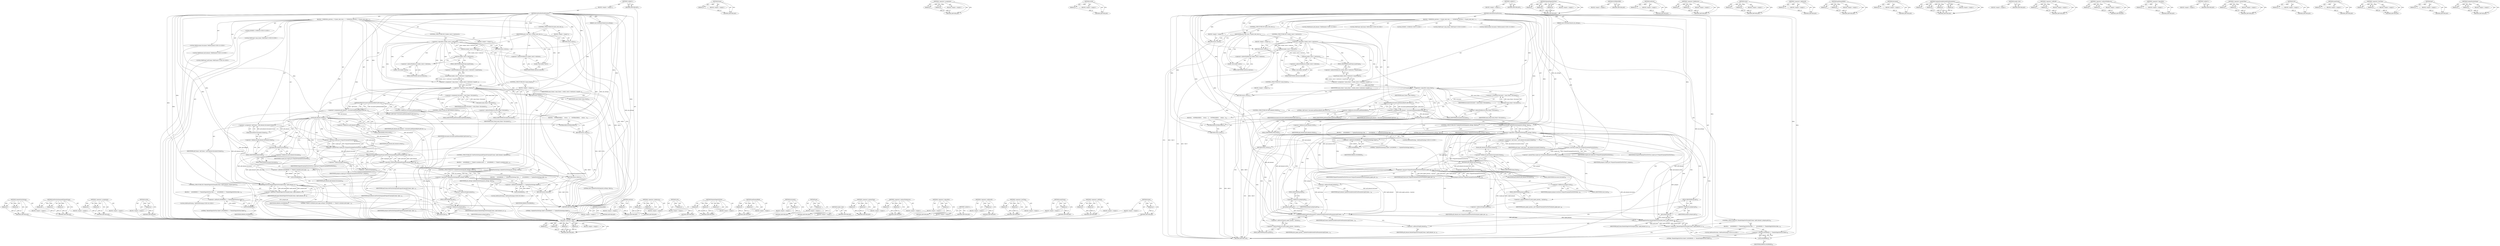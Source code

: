 digraph "UpdatePrintSettings" {
vulnerable_233 [label=<(METHOD,UpdatePrintSettings)>];
vulnerable_234 [label=<(PARAM,p1)>];
vulnerable_235 [label=<(PARAM,p2)>];
vulnerable_236 [label=<(BLOCK,&lt;empty&gt;,&lt;empty&gt;)>];
vulnerable_237 [label=<(METHOD_RETURN,ANY)>];
vulnerable_214 [label=<(METHOD,InitPrintSettingsAndPrepareFrame)>];
vulnerable_215 [label=<(PARAM,p1)>];
vulnerable_216 [label=<(PARAM,p2)>];
vulnerable_217 [label=<(PARAM,p3)>];
vulnerable_218 [label=<(BLOCK,&lt;empty&gt;,&lt;empty&gt;)>];
vulnerable_219 [label=<(METHOD_RETURN,ANY)>];
vulnerable_170 [label=<(METHOD,&lt;operator&gt;.assignment)>];
vulnerable_171 [label=<(PARAM,p1)>];
vulnerable_172 [label=<(PARAM,p2)>];
vulnerable_173 [label=<(BLOCK,&lt;empty&gt;,&lt;empty&gt;)>];
vulnerable_174 [label=<(METHOD_RETURN,ANY)>];
vulnerable_193 [label=<(METHOD,isNull)>];
vulnerable_194 [label=<(PARAM,p1)>];
vulnerable_195 [label=<(BLOCK,&lt;empty&gt;,&lt;empty&gt;)>];
vulnerable_196 [label=<(METHOD_RETURN,ANY)>];
vulnerable_6 [label=<(METHOD,&lt;global&gt;)<SUB>1</SUB>>];
vulnerable_7 [label=<(BLOCK,&lt;empty&gt;,&lt;empty&gt;)<SUB>1</SUB>>];
vulnerable_8 [label=<(METHOD,OnPrintForPrintPreview)<SUB>1</SUB>>];
vulnerable_9 [label=<(PARAM,const DictionaryValue&amp; job_settings)<SUB>2</SUB>>];
vulnerable_10 [label=<(BLOCK,{
  DCHECK(is_preview_);
  if (print_web_view_)...,{
  DCHECK(is_preview_);
  if (print_web_view_)...)<SUB>2</SUB>>];
vulnerable_11 [label="<(LOCAL,DCHECK : DCHECK)<SUB>3</SUB>>"];
vulnerable_12 [label=<(CONTROL_STRUCTURE,IF,if (print_web_view_))<SUB>4</SUB>>];
vulnerable_13 [label=<(IDENTIFIER,print_web_view_,if (print_web_view_))<SUB>4</SUB>>];
vulnerable_14 [label=<(BLOCK,&lt;empty&gt;,&lt;empty&gt;)<SUB>5</SUB>>];
vulnerable_15 [label=<(RETURN,return;,return;)<SUB>5</SUB>>];
vulnerable_16 [label=<(CONTROL_STRUCTURE,IF,if (!render_view()-&gt;webview()))<SUB>7</SUB>>];
vulnerable_17 [label=<(&lt;operator&gt;.logicalNot,!render_view()-&gt;webview())<SUB>7</SUB>>];
vulnerable_18 [label=<(webview,render_view()-&gt;webview())<SUB>7</SUB>>];
vulnerable_19 [label=<(&lt;operator&gt;.indirectFieldAccess,render_view()-&gt;webview)<SUB>7</SUB>>];
vulnerable_20 [label=<(render_view,render_view())<SUB>7</SUB>>];
vulnerable_21 [label=<(FIELD_IDENTIFIER,webview,webview)<SUB>7</SUB>>];
vulnerable_22 [label=<(BLOCK,&lt;empty&gt;,&lt;empty&gt;)<SUB>8</SUB>>];
vulnerable_23 [label=<(RETURN,return;,return;)<SUB>8</SUB>>];
vulnerable_24 [label="<(LOCAL,WebFrame* main_frame: WebFrame*)<SUB>9</SUB>>"];
vulnerable_25 [label=<(&lt;operator&gt;.assignment,* main_frame = render_view()-&gt;webview()-&gt;mainFr...)<SUB>9</SUB>>];
vulnerable_26 [label=<(IDENTIFIER,main_frame,* main_frame = render_view()-&gt;webview()-&gt;mainFr...)<SUB>9</SUB>>];
vulnerable_27 [label=<(mainFrame,render_view()-&gt;webview()-&gt;mainFrame())<SUB>9</SUB>>];
vulnerable_28 [label=<(&lt;operator&gt;.indirectFieldAccess,render_view()-&gt;webview()-&gt;mainFrame)<SUB>9</SUB>>];
vulnerable_29 [label=<(webview,render_view()-&gt;webview())<SUB>9</SUB>>];
vulnerable_30 [label=<(&lt;operator&gt;.indirectFieldAccess,render_view()-&gt;webview)<SUB>9</SUB>>];
vulnerable_31 [label=<(render_view,render_view())<SUB>9</SUB>>];
vulnerable_32 [label=<(FIELD_IDENTIFIER,webview,webview)<SUB>9</SUB>>];
vulnerable_33 [label=<(FIELD_IDENTIFIER,mainFrame,mainFrame)<SUB>9</SUB>>];
vulnerable_34 [label=<(CONTROL_STRUCTURE,IF,if (!main_frame))<SUB>10</SUB>>];
vulnerable_35 [label=<(&lt;operator&gt;.logicalNot,!main_frame)<SUB>10</SUB>>];
vulnerable_36 [label=<(IDENTIFIER,main_frame,!main_frame)<SUB>10</SUB>>];
vulnerable_37 [label=<(BLOCK,&lt;empty&gt;,&lt;empty&gt;)<SUB>11</SUB>>];
vulnerable_38 [label=<(RETURN,return;,return;)<SUB>11</SUB>>];
vulnerable_39 [label="<(LOCAL,WebDocument document: WebDocument)<SUB>13</SUB>>"];
vulnerable_40 [label=<(&lt;operator&gt;.assignment,document = main_frame-&gt;document())<SUB>13</SUB>>];
vulnerable_41 [label=<(IDENTIFIER,document,document = main_frame-&gt;document())<SUB>13</SUB>>];
vulnerable_42 [label=<(document,main_frame-&gt;document())<SUB>13</SUB>>];
vulnerable_43 [label=<(&lt;operator&gt;.indirectFieldAccess,main_frame-&gt;document)<SUB>13</SUB>>];
vulnerable_44 [label=<(IDENTIFIER,main_frame,main_frame-&gt;document())<SUB>13</SUB>>];
vulnerable_45 [label=<(FIELD_IDENTIFIER,document,document)<SUB>13</SUB>>];
vulnerable_46 [label="<(LOCAL,WebElement pdf_element: WebElement)<SUB>14</SUB>>"];
vulnerable_47 [label=<(&lt;operator&gt;.assignment,pdf_element = document.getElementById(&quot;pdf-view...)<SUB>14</SUB>>];
vulnerable_48 [label=<(IDENTIFIER,pdf_element,pdf_element = document.getElementById(&quot;pdf-view...)<SUB>14</SUB>>];
vulnerable_49 [label=<(getElementById,document.getElementById(&quot;pdf-viewer&quot;))<SUB>14</SUB>>];
vulnerable_50 [label=<(&lt;operator&gt;.fieldAccess,document.getElementById)<SUB>14</SUB>>];
vulnerable_51 [label=<(IDENTIFIER,document,document.getElementById(&quot;pdf-viewer&quot;))<SUB>14</SUB>>];
vulnerable_52 [label=<(FIELD_IDENTIFIER,getElementById,getElementById)<SUB>14</SUB>>];
vulnerable_53 [label=<(LITERAL,&quot;pdf-viewer&quot;,document.getElementById(&quot;pdf-viewer&quot;))<SUB>14</SUB>>];
vulnerable_54 [label=<(CONTROL_STRUCTURE,IF,if (pdf_element.isNull()))<SUB>15</SUB>>];
vulnerable_55 [label=<(isNull,pdf_element.isNull())<SUB>15</SUB>>];
vulnerable_56 [label=<(&lt;operator&gt;.fieldAccess,pdf_element.isNull)<SUB>15</SUB>>];
vulnerable_57 [label=<(IDENTIFIER,pdf_element,pdf_element.isNull())<SUB>15</SUB>>];
vulnerable_58 [label=<(FIELD_IDENTIFIER,isNull,isNull)<SUB>15</SUB>>];
vulnerable_59 [label=<(BLOCK,{
    NOTREACHED();
     return;
   },{
    NOTREACHED();
     return;
   })<SUB>15</SUB>>];
vulnerable_60 [label=<(NOTREACHED,NOTREACHED())<SUB>16</SUB>>];
vulnerable_61 [label=<(RETURN,return;,return;)<SUB>17</SUB>>];
vulnerable_62 [label="<(LOCAL,WebFrame* pdf_frame: WebFrame*)<SUB>20</SUB>>"];
vulnerable_63 [label=<(&lt;operator&gt;.assignment,* pdf_frame = pdf_element.document().frame())<SUB>20</SUB>>];
vulnerable_64 [label=<(IDENTIFIER,pdf_frame,* pdf_frame = pdf_element.document().frame())<SUB>20</SUB>>];
vulnerable_65 [label=<(frame,pdf_element.document().frame())<SUB>20</SUB>>];
vulnerable_66 [label=<(&lt;operator&gt;.fieldAccess,pdf_element.document().frame)<SUB>20</SUB>>];
vulnerable_67 [label=<(document,pdf_element.document())<SUB>20</SUB>>];
vulnerable_68 [label=<(&lt;operator&gt;.fieldAccess,pdf_element.document)<SUB>20</SUB>>];
vulnerable_69 [label=<(IDENTIFIER,pdf_element,pdf_element.document())<SUB>20</SUB>>];
vulnerable_70 [label=<(FIELD_IDENTIFIER,document,document)<SUB>20</SUB>>];
vulnerable_71 [label=<(FIELD_IDENTIFIER,frame,frame)<SUB>20</SUB>>];
vulnerable_72 [label=<(&lt;operator&gt;.greaterThan,scoped_ptr&lt;PrepareFrameAndViewForPrint&gt; prepare)<SUB>21</SUB>>];
vulnerable_73 [label=<(&lt;operator&gt;.lessThan,scoped_ptr&lt;PrepareFrameAndViewForPrint)<SUB>21</SUB>>];
vulnerable_74 [label=<(IDENTIFIER,scoped_ptr,scoped_ptr&lt;PrepareFrameAndViewForPrint)<SUB>21</SUB>>];
vulnerable_75 [label=<(IDENTIFIER,PrepareFrameAndViewForPrint,scoped_ptr&lt;PrepareFrameAndViewForPrint)<SUB>21</SUB>>];
vulnerable_76 [label=<(IDENTIFIER,prepare,scoped_ptr&lt;PrepareFrameAndViewForPrint&gt; prepare)<SUB>21</SUB>>];
vulnerable_77 [label=<(CONTROL_STRUCTURE,IF,if (!InitPrintSettingsAndPrepareFrame(pdf_frame, &amp;pdf_element, &amp;prepare)))<SUB>22</SUB>>];
vulnerable_78 [label=<(&lt;operator&gt;.logicalNot,!InitPrintSettingsAndPrepareFrame(pdf_frame, &amp;p...)<SUB>22</SUB>>];
vulnerable_79 [label=<(InitPrintSettingsAndPrepareFrame,InitPrintSettingsAndPrepareFrame(pdf_frame, &amp;pd...)<SUB>22</SUB>>];
vulnerable_80 [label=<(IDENTIFIER,pdf_frame,InitPrintSettingsAndPrepareFrame(pdf_frame, &amp;pd...)<SUB>22</SUB>>];
vulnerable_81 [label=<(&lt;operator&gt;.addressOf,&amp;pdf_element)<SUB>22</SUB>>];
vulnerable_82 [label=<(IDENTIFIER,pdf_element,InitPrintSettingsAndPrepareFrame(pdf_frame, &amp;pd...)<SUB>22</SUB>>];
vulnerable_83 [label=<(&lt;operator&gt;.addressOf,&amp;prepare)<SUB>22</SUB>>];
vulnerable_84 [label=<(IDENTIFIER,prepare,InitPrintSettingsAndPrepareFrame(pdf_frame, &amp;pd...)<SUB>22</SUB>>];
vulnerable_85 [label=<(BLOCK,{
    LOG(ERROR) &lt;&lt; &quot;Failed to initialize print...,{
    LOG(ERROR) &lt;&lt; &quot;Failed to initialize print...)<SUB>22</SUB>>];
vulnerable_86 [label=<(&lt;operator&gt;.shiftLeft,LOG(ERROR) &lt;&lt; &quot;Failed to initialize print page ...)<SUB>23</SUB>>];
vulnerable_87 [label=<(LOG,LOG(ERROR))<SUB>23</SUB>>];
vulnerable_88 [label=<(IDENTIFIER,ERROR,LOG(ERROR))<SUB>23</SUB>>];
vulnerable_89 [label=<(LITERAL,&quot;Failed to initialize print page settings&quot;,LOG(ERROR) &lt;&lt; &quot;Failed to initialize print page ...)<SUB>23</SUB>>];
vulnerable_90 [label=<(RETURN,return;,return;)<SUB>24</SUB>>];
vulnerable_91 [label=<(CONTROL_STRUCTURE,IF,if (!UpdatePrintSettings(job_settings, false)))<SUB>26</SUB>>];
vulnerable_92 [label=<(&lt;operator&gt;.logicalNot,!UpdatePrintSettings(job_settings, false))<SUB>26</SUB>>];
vulnerable_93 [label=<(UpdatePrintSettings,UpdatePrintSettings(job_settings, false))<SUB>26</SUB>>];
vulnerable_94 [label=<(IDENTIFIER,job_settings,UpdatePrintSettings(job_settings, false))<SUB>26</SUB>>];
vulnerable_95 [label=<(LITERAL,false,UpdatePrintSettings(job_settings, false))<SUB>26</SUB>>];
vulnerable_96 [label=<(BLOCK,{
     LOG(ERROR) &lt;&lt; &quot;UpdatePrintSettings faile...,{
     LOG(ERROR) &lt;&lt; &quot;UpdatePrintSettings faile...)<SUB>26</SUB>>];
vulnerable_97 [label=<(&lt;operator&gt;.shiftLeft,LOG(ERROR) &lt;&lt; &quot;UpdatePrintSettings failed&quot;)<SUB>27</SUB>>];
vulnerable_98 [label=<(LOG,LOG(ERROR))<SUB>27</SUB>>];
vulnerable_99 [label=<(IDENTIFIER,ERROR,LOG(ERROR))<SUB>27</SUB>>];
vulnerable_100 [label=<(LITERAL,&quot;UpdatePrintSettings failed&quot;,LOG(ERROR) &lt;&lt; &quot;UpdatePrintSettings failed&quot;)<SUB>27</SUB>>];
vulnerable_101 [label="<(LOCAL,DidFinishPrinting : DidFinishPrinting)<SUB>28</SUB>>"];
vulnerable_102 [label=<(RETURN,return;,return;)<SUB>29</SUB>>];
vulnerable_103 [label=<(CONTROL_STRUCTURE,IF,if (!RenderPagesForPrint(pdf_frame, &amp;pdf_element, prepare.get())))<SUB>32</SUB>>];
vulnerable_104 [label=<(&lt;operator&gt;.logicalNot,!RenderPagesForPrint(pdf_frame, &amp;pdf_element, p...)<SUB>32</SUB>>];
vulnerable_105 [label=<(RenderPagesForPrint,RenderPagesForPrint(pdf_frame, &amp;pdf_element, pr...)<SUB>32</SUB>>];
vulnerable_106 [label=<(IDENTIFIER,pdf_frame,RenderPagesForPrint(pdf_frame, &amp;pdf_element, pr...)<SUB>32</SUB>>];
vulnerable_107 [label=<(&lt;operator&gt;.addressOf,&amp;pdf_element)<SUB>32</SUB>>];
vulnerable_108 [label=<(IDENTIFIER,pdf_element,RenderPagesForPrint(pdf_frame, &amp;pdf_element, pr...)<SUB>32</SUB>>];
vulnerable_109 [label=<(get,prepare.get())<SUB>32</SUB>>];
vulnerable_110 [label=<(&lt;operator&gt;.fieldAccess,prepare.get)<SUB>32</SUB>>];
vulnerable_111 [label=<(IDENTIFIER,prepare,prepare.get())<SUB>32</SUB>>];
vulnerable_112 [label=<(FIELD_IDENTIFIER,get,get)<SUB>32</SUB>>];
vulnerable_113 [label=<(BLOCK,{
     LOG(ERROR) &lt;&lt; &quot;RenderPagesForPrint faile...,{
     LOG(ERROR) &lt;&lt; &quot;RenderPagesForPrint faile...)<SUB>32</SUB>>];
vulnerable_114 [label=<(&lt;operator&gt;.shiftLeft,LOG(ERROR) &lt;&lt; &quot;RenderPagesForPrint failed&quot;)<SUB>33</SUB>>];
vulnerable_115 [label=<(LOG,LOG(ERROR))<SUB>33</SUB>>];
vulnerable_116 [label=<(IDENTIFIER,ERROR,LOG(ERROR))<SUB>33</SUB>>];
vulnerable_117 [label=<(LITERAL,&quot;RenderPagesForPrint failed&quot;,LOG(ERROR) &lt;&lt; &quot;RenderPagesForPrint failed&quot;)<SUB>33</SUB>>];
vulnerable_118 [label="<(LOCAL,DidFinishPrinting : DidFinishPrinting)<SUB>34</SUB>>"];
vulnerable_119 [label=<(METHOD_RETURN,void)<SUB>1</SUB>>];
vulnerable_121 [label=<(METHOD_RETURN,ANY)<SUB>1</SUB>>];
vulnerable_197 [label=<(METHOD,NOTREACHED)>];
vulnerable_198 [label=<(BLOCK,&lt;empty&gt;,&lt;empty&gt;)>];
vulnerable_199 [label=<(METHOD_RETURN,ANY)>];
vulnerable_158 [label=<(METHOD,webview)>];
vulnerable_159 [label=<(PARAM,p1)>];
vulnerable_160 [label=<(BLOCK,&lt;empty&gt;,&lt;empty&gt;)>];
vulnerable_161 [label=<(METHOD_RETURN,ANY)>];
vulnerable_188 [label=<(METHOD,&lt;operator&gt;.fieldAccess)>];
vulnerable_189 [label=<(PARAM,p1)>];
vulnerable_190 [label=<(PARAM,p2)>];
vulnerable_191 [label=<(BLOCK,&lt;empty&gt;,&lt;empty&gt;)>];
vulnerable_192 [label=<(METHOD_RETURN,ANY)>];
vulnerable_229 [label=<(METHOD,LOG)>];
vulnerable_230 [label=<(PARAM,p1)>];
vulnerable_231 [label=<(BLOCK,&lt;empty&gt;,&lt;empty&gt;)>];
vulnerable_232 [label=<(METHOD_RETURN,ANY)>];
vulnerable_238 [label=<(METHOD,RenderPagesForPrint)>];
vulnerable_239 [label=<(PARAM,p1)>];
vulnerable_240 [label=<(PARAM,p2)>];
vulnerable_241 [label=<(PARAM,p3)>];
vulnerable_242 [label=<(BLOCK,&lt;empty&gt;,&lt;empty&gt;)>];
vulnerable_243 [label=<(METHOD_RETURN,ANY)>];
vulnerable_183 [label=<(METHOD,getElementById)>];
vulnerable_184 [label=<(PARAM,p1)>];
vulnerable_185 [label=<(PARAM,p2)>];
vulnerable_186 [label=<(BLOCK,&lt;empty&gt;,&lt;empty&gt;)>];
vulnerable_187 [label=<(METHOD_RETURN,ANY)>];
vulnerable_179 [label=<(METHOD,document)>];
vulnerable_180 [label=<(PARAM,p1)>];
vulnerable_181 [label=<(BLOCK,&lt;empty&gt;,&lt;empty&gt;)>];
vulnerable_182 [label=<(METHOD_RETURN,ANY)>];
vulnerable_244 [label=<(METHOD,get)>];
vulnerable_245 [label=<(PARAM,p1)>];
vulnerable_246 [label=<(BLOCK,&lt;empty&gt;,&lt;empty&gt;)>];
vulnerable_247 [label=<(METHOD_RETURN,ANY)>];
vulnerable_167 [label=<(METHOD,render_view)>];
vulnerable_168 [label=<(BLOCK,&lt;empty&gt;,&lt;empty&gt;)>];
vulnerable_169 [label=<(METHOD_RETURN,ANY)>];
vulnerable_204 [label=<(METHOD,&lt;operator&gt;.greaterThan)>];
vulnerable_205 [label=<(PARAM,p1)>];
vulnerable_206 [label=<(PARAM,p2)>];
vulnerable_207 [label=<(BLOCK,&lt;empty&gt;,&lt;empty&gt;)>];
vulnerable_208 [label=<(METHOD_RETURN,ANY)>];
vulnerable_162 [label=<(METHOD,&lt;operator&gt;.indirectFieldAccess)>];
vulnerable_163 [label=<(PARAM,p1)>];
vulnerable_164 [label=<(PARAM,p2)>];
vulnerable_165 [label=<(BLOCK,&lt;empty&gt;,&lt;empty&gt;)>];
vulnerable_166 [label=<(METHOD_RETURN,ANY)>];
vulnerable_154 [label=<(METHOD,&lt;operator&gt;.logicalNot)>];
vulnerable_155 [label=<(PARAM,p1)>];
vulnerable_156 [label=<(BLOCK,&lt;empty&gt;,&lt;empty&gt;)>];
vulnerable_157 [label=<(METHOD_RETURN,ANY)>];
vulnerable_148 [label=<(METHOD,&lt;global&gt;)<SUB>1</SUB>>];
vulnerable_149 [label=<(BLOCK,&lt;empty&gt;,&lt;empty&gt;)>];
vulnerable_150 [label=<(METHOD_RETURN,ANY)>];
vulnerable_220 [label=<(METHOD,&lt;operator&gt;.addressOf)>];
vulnerable_221 [label=<(PARAM,p1)>];
vulnerable_222 [label=<(BLOCK,&lt;empty&gt;,&lt;empty&gt;)>];
vulnerable_223 [label=<(METHOD_RETURN,ANY)>];
vulnerable_209 [label=<(METHOD,&lt;operator&gt;.lessThan)>];
vulnerable_210 [label=<(PARAM,p1)>];
vulnerable_211 [label=<(PARAM,p2)>];
vulnerable_212 [label=<(BLOCK,&lt;empty&gt;,&lt;empty&gt;)>];
vulnerable_213 [label=<(METHOD_RETURN,ANY)>];
vulnerable_175 [label=<(METHOD,mainFrame)>];
vulnerable_176 [label=<(PARAM,p1)>];
vulnerable_177 [label=<(BLOCK,&lt;empty&gt;,&lt;empty&gt;)>];
vulnerable_178 [label=<(METHOD_RETURN,ANY)>];
vulnerable_224 [label=<(METHOD,&lt;operator&gt;.shiftLeft)>];
vulnerable_225 [label=<(PARAM,p1)>];
vulnerable_226 [label=<(PARAM,p2)>];
vulnerable_227 [label=<(BLOCK,&lt;empty&gt;,&lt;empty&gt;)>];
vulnerable_228 [label=<(METHOD_RETURN,ANY)>];
vulnerable_200 [label=<(METHOD,frame)>];
vulnerable_201 [label=<(PARAM,p1)>];
vulnerable_202 [label=<(BLOCK,&lt;empty&gt;,&lt;empty&gt;)>];
vulnerable_203 [label=<(METHOD_RETURN,ANY)>];
fixed_243 [label=<(METHOD,&lt;operator&gt;.new)>];
fixed_244 [label=<(PARAM,p1)>];
fixed_245 [label=<(PARAM,p2)>];
fixed_246 [label=<(PARAM,p3)>];
fixed_247 [label=<(PARAM,p4)>];
fixed_248 [label=<(BLOCK,&lt;empty&gt;,&lt;empty&gt;)>];
fixed_249 [label=<(METHOD_RETURN,ANY)>];
fixed_224 [label=<(METHOD,frame)>];
fixed_225 [label=<(PARAM,p1)>];
fixed_226 [label=<(BLOCK,&lt;empty&gt;,&lt;empty&gt;)>];
fixed_227 [label=<(METHOD_RETURN,ANY)>];
fixed_180 [label=<(METHOD,&lt;operator&gt;.assignment)>];
fixed_181 [label=<(PARAM,p1)>];
fixed_182 [label=<(PARAM,p2)>];
fixed_183 [label=<(BLOCK,&lt;empty&gt;,&lt;empty&gt;)>];
fixed_184 [label=<(METHOD_RETURN,ANY)>];
fixed_203 [label=<(METHOD,isNull)>];
fixed_204 [label=<(PARAM,p1)>];
fixed_205 [label=<(BLOCK,&lt;empty&gt;,&lt;empty&gt;)>];
fixed_206 [label=<(METHOD_RETURN,ANY)>];
fixed_6 [label=<(METHOD,&lt;global&gt;)<SUB>1</SUB>>];
fixed_7 [label=<(BLOCK,&lt;empty&gt;,&lt;empty&gt;)<SUB>1</SUB>>];
fixed_8 [label=<(METHOD,OnPrintForPrintPreview)<SUB>1</SUB>>];
fixed_9 [label=<(PARAM,const DictionaryValue&amp; job_settings)<SUB>2</SUB>>];
fixed_10 [label=<(BLOCK,{
  DCHECK(is_preview_);
  if (print_web_view_)...,{
  DCHECK(is_preview_);
  if (print_web_view_)...)<SUB>2</SUB>>];
fixed_11 [label="<(LOCAL,DCHECK : DCHECK)<SUB>3</SUB>>"];
fixed_12 [label=<(CONTROL_STRUCTURE,IF,if (print_web_view_))<SUB>4</SUB>>];
fixed_13 [label=<(IDENTIFIER,print_web_view_,if (print_web_view_))<SUB>4</SUB>>];
fixed_14 [label=<(BLOCK,&lt;empty&gt;,&lt;empty&gt;)<SUB>5</SUB>>];
fixed_15 [label=<(RETURN,return;,return;)<SUB>5</SUB>>];
fixed_16 [label=<(CONTROL_STRUCTURE,IF,if (!render_view()-&gt;webview()))<SUB>7</SUB>>];
fixed_17 [label=<(&lt;operator&gt;.logicalNot,!render_view()-&gt;webview())<SUB>7</SUB>>];
fixed_18 [label=<(webview,render_view()-&gt;webview())<SUB>7</SUB>>];
fixed_19 [label=<(&lt;operator&gt;.indirectFieldAccess,render_view()-&gt;webview)<SUB>7</SUB>>];
fixed_20 [label=<(render_view,render_view())<SUB>7</SUB>>];
fixed_21 [label=<(FIELD_IDENTIFIER,webview,webview)<SUB>7</SUB>>];
fixed_22 [label=<(BLOCK,&lt;empty&gt;,&lt;empty&gt;)<SUB>8</SUB>>];
fixed_23 [label=<(RETURN,return;,return;)<SUB>8</SUB>>];
fixed_24 [label="<(LOCAL,WebFrame* main_frame: WebFrame*)<SUB>9</SUB>>"];
fixed_25 [label=<(&lt;operator&gt;.assignment,* main_frame = render_view()-&gt;webview()-&gt;mainFr...)<SUB>9</SUB>>];
fixed_26 [label=<(IDENTIFIER,main_frame,* main_frame = render_view()-&gt;webview()-&gt;mainFr...)<SUB>9</SUB>>];
fixed_27 [label=<(mainFrame,render_view()-&gt;webview()-&gt;mainFrame())<SUB>9</SUB>>];
fixed_28 [label=<(&lt;operator&gt;.indirectFieldAccess,render_view()-&gt;webview()-&gt;mainFrame)<SUB>9</SUB>>];
fixed_29 [label=<(webview,render_view()-&gt;webview())<SUB>9</SUB>>];
fixed_30 [label=<(&lt;operator&gt;.indirectFieldAccess,render_view()-&gt;webview)<SUB>9</SUB>>];
fixed_31 [label=<(render_view,render_view())<SUB>9</SUB>>];
fixed_32 [label=<(FIELD_IDENTIFIER,webview,webview)<SUB>9</SUB>>];
fixed_33 [label=<(FIELD_IDENTIFIER,mainFrame,mainFrame)<SUB>9</SUB>>];
fixed_34 [label=<(CONTROL_STRUCTURE,IF,if (!main_frame))<SUB>10</SUB>>];
fixed_35 [label=<(&lt;operator&gt;.logicalNot,!main_frame)<SUB>10</SUB>>];
fixed_36 [label=<(IDENTIFIER,main_frame,!main_frame)<SUB>10</SUB>>];
fixed_37 [label=<(BLOCK,&lt;empty&gt;,&lt;empty&gt;)<SUB>11</SUB>>];
fixed_38 [label=<(RETURN,return;,return;)<SUB>11</SUB>>];
fixed_39 [label="<(LOCAL,WebDocument document: WebDocument)<SUB>13</SUB>>"];
fixed_40 [label=<(&lt;operator&gt;.assignment,document = main_frame-&gt;document())<SUB>13</SUB>>];
fixed_41 [label=<(IDENTIFIER,document,document = main_frame-&gt;document())<SUB>13</SUB>>];
fixed_42 [label=<(document,main_frame-&gt;document())<SUB>13</SUB>>];
fixed_43 [label=<(&lt;operator&gt;.indirectFieldAccess,main_frame-&gt;document)<SUB>13</SUB>>];
fixed_44 [label=<(IDENTIFIER,main_frame,main_frame-&gt;document())<SUB>13</SUB>>];
fixed_45 [label=<(FIELD_IDENTIFIER,document,document)<SUB>13</SUB>>];
fixed_46 [label="<(LOCAL,WebElement pdf_element: WebElement)<SUB>14</SUB>>"];
fixed_47 [label=<(&lt;operator&gt;.assignment,pdf_element = document.getElementById(&quot;pdf-view...)<SUB>14</SUB>>];
fixed_48 [label=<(IDENTIFIER,pdf_element,pdf_element = document.getElementById(&quot;pdf-view...)<SUB>14</SUB>>];
fixed_49 [label=<(getElementById,document.getElementById(&quot;pdf-viewer&quot;))<SUB>14</SUB>>];
fixed_50 [label=<(&lt;operator&gt;.fieldAccess,document.getElementById)<SUB>14</SUB>>];
fixed_51 [label=<(IDENTIFIER,document,document.getElementById(&quot;pdf-viewer&quot;))<SUB>14</SUB>>];
fixed_52 [label=<(FIELD_IDENTIFIER,getElementById,getElementById)<SUB>14</SUB>>];
fixed_53 [label=<(LITERAL,&quot;pdf-viewer&quot;,document.getElementById(&quot;pdf-viewer&quot;))<SUB>14</SUB>>];
fixed_54 [label=<(CONTROL_STRUCTURE,IF,if (pdf_element.isNull()))<SUB>15</SUB>>];
fixed_55 [label=<(isNull,pdf_element.isNull())<SUB>15</SUB>>];
fixed_56 [label=<(&lt;operator&gt;.fieldAccess,pdf_element.isNull)<SUB>15</SUB>>];
fixed_57 [label=<(IDENTIFIER,pdf_element,pdf_element.isNull())<SUB>15</SUB>>];
fixed_58 [label=<(FIELD_IDENTIFIER,isNull,isNull)<SUB>15</SUB>>];
fixed_59 [label=<(BLOCK,{
    NOTREACHED();
     return;
   },{
    NOTREACHED();
     return;
   })<SUB>15</SUB>>];
fixed_60 [label=<(NOTREACHED,NOTREACHED())<SUB>16</SUB>>];
fixed_61 [label=<(RETURN,return;,return;)<SUB>17</SUB>>];
fixed_62 [label=<(CONTROL_STRUCTURE,IF,if (!UpdatePrintSettings(job_settings, false)))<SUB>20</SUB>>];
fixed_63 [label=<(&lt;operator&gt;.logicalNot,!UpdatePrintSettings(job_settings, false))<SUB>20</SUB>>];
fixed_64 [label=<(UpdatePrintSettings,UpdatePrintSettings(job_settings, false))<SUB>20</SUB>>];
fixed_65 [label=<(IDENTIFIER,job_settings,UpdatePrintSettings(job_settings, false))<SUB>20</SUB>>];
fixed_66 [label=<(LITERAL,false,UpdatePrintSettings(job_settings, false))<SUB>20</SUB>>];
fixed_67 [label=<(BLOCK,{
     LOG(ERROR) &lt;&lt; &quot;UpdatePrintSettings faile...,{
     LOG(ERROR) &lt;&lt; &quot;UpdatePrintSettings faile...)<SUB>20</SUB>>];
fixed_68 [label=<(&lt;operator&gt;.shiftLeft,LOG(ERROR) &lt;&lt; &quot;UpdatePrintSettings failed&quot;)<SUB>21</SUB>>];
fixed_69 [label=<(LOG,LOG(ERROR))<SUB>21</SUB>>];
fixed_70 [label=<(IDENTIFIER,ERROR,LOG(ERROR))<SUB>21</SUB>>];
fixed_71 [label=<(LITERAL,&quot;UpdatePrintSettings failed&quot;,LOG(ERROR) &lt;&lt; &quot;UpdatePrintSettings failed&quot;)<SUB>21</SUB>>];
fixed_72 [label="<(LOCAL,DidFinishPrinting : DidFinishPrinting)<SUB>22</SUB>>"];
fixed_73 [label=<(RETURN,return;,return;)<SUB>23</SUB>>];
fixed_74 [label="<(LOCAL,WebFrame* pdf_frame: WebFrame*)<SUB>26</SUB>>"];
fixed_75 [label=<(&lt;operator&gt;.assignment,* pdf_frame = pdf_element.document().frame())<SUB>26</SUB>>];
fixed_76 [label=<(IDENTIFIER,pdf_frame,* pdf_frame = pdf_element.document().frame())<SUB>26</SUB>>];
fixed_77 [label=<(frame,pdf_element.document().frame())<SUB>26</SUB>>];
fixed_78 [label=<(&lt;operator&gt;.fieldAccess,pdf_element.document().frame)<SUB>26</SUB>>];
fixed_79 [label=<(document,pdf_element.document())<SUB>26</SUB>>];
fixed_80 [label=<(&lt;operator&gt;.fieldAccess,pdf_element.document)<SUB>26</SUB>>];
fixed_81 [label=<(IDENTIFIER,pdf_element,pdf_element.document())<SUB>26</SUB>>];
fixed_82 [label=<(FIELD_IDENTIFIER,document,document)<SUB>26</SUB>>];
fixed_83 [label=<(FIELD_IDENTIFIER,frame,frame)<SUB>26</SUB>>];
fixed_84 [label=<(&lt;operator&gt;.greaterThan,scoped_ptr&lt;PrepareFrameAndViewForPrint&gt; prepare)<SUB>27</SUB>>];
fixed_85 [label=<(&lt;operator&gt;.lessThan,scoped_ptr&lt;PrepareFrameAndViewForPrint)<SUB>27</SUB>>];
fixed_86 [label=<(IDENTIFIER,scoped_ptr,scoped_ptr&lt;PrepareFrameAndViewForPrint)<SUB>27</SUB>>];
fixed_87 [label=<(IDENTIFIER,PrepareFrameAndViewForPrint,scoped_ptr&lt;PrepareFrameAndViewForPrint)<SUB>27</SUB>>];
fixed_88 [label=<(IDENTIFIER,prepare,scoped_ptr&lt;PrepareFrameAndViewForPrint&gt; prepare)<SUB>27</SUB>>];
fixed_89 [label=<(reset,prepare.reset(new PrepareFrameAndViewForPrint(p...)<SUB>28</SUB>>];
fixed_90 [label=<(&lt;operator&gt;.fieldAccess,prepare.reset)<SUB>28</SUB>>];
fixed_91 [label=<(IDENTIFIER,prepare,prepare.reset(new PrepareFrameAndViewForPrint(p...)<SUB>28</SUB>>];
fixed_92 [label=<(FIELD_IDENTIFIER,reset,reset)<SUB>28</SUB>>];
fixed_93 [label=<(&lt;operator&gt;.new,new PrepareFrameAndViewForPrint(print_pages_par...)<SUB>28</SUB>>];
fixed_94 [label=<(IDENTIFIER,PrepareFrameAndViewForPrint,new PrepareFrameAndViewForPrint(print_pages_par...)<SUB>28</SUB>>];
fixed_95 [label=<(&lt;operator&gt;.indirectFieldAccess,print_pages_params_-&gt;params)<SUB>28</SUB>>];
fixed_96 [label=<(IDENTIFIER,print_pages_params_,new PrepareFrameAndViewForPrint(print_pages_par...)<SUB>28</SUB>>];
fixed_97 [label=<(FIELD_IDENTIFIER,params,params)<SUB>28</SUB>>];
fixed_98 [label=<(IDENTIFIER,pdf_frame,new PrepareFrameAndViewForPrint(print_pages_par...)<SUB>29</SUB>>];
fixed_99 [label=<(&lt;operator&gt;.addressOf,&amp;pdf_element)<SUB>29</SUB>>];
fixed_100 [label=<(IDENTIFIER,pdf_element,new PrepareFrameAndViewForPrint(print_pages_par...)<SUB>29</SUB>>];
fixed_101 [label=<(UpdatePrintableSizeInPrintParameters,UpdatePrintableSizeInPrintParameters(pdf_frame,...)<SUB>30</SUB>>];
fixed_102 [label=<(IDENTIFIER,pdf_frame,UpdatePrintableSizeInPrintParameters(pdf_frame,...)<SUB>30</SUB>>];
fixed_103 [label=<(&lt;operator&gt;.addressOf,&amp;pdf_element)<SUB>30</SUB>>];
fixed_104 [label=<(IDENTIFIER,pdf_element,UpdatePrintableSizeInPrintParameters(pdf_frame,...)<SUB>30</SUB>>];
fixed_105 [label=<(get,prepare.get())<SUB>30</SUB>>];
fixed_106 [label=<(&lt;operator&gt;.fieldAccess,prepare.get)<SUB>30</SUB>>];
fixed_107 [label=<(IDENTIFIER,prepare,prepare.get())<SUB>30</SUB>>];
fixed_108 [label=<(FIELD_IDENTIFIER,get,get)<SUB>30</SUB>>];
fixed_109 [label=<(&lt;operator&gt;.addressOf,&amp;print_pages_params_-&gt;params)<SUB>31</SUB>>];
fixed_110 [label=<(&lt;operator&gt;.indirectFieldAccess,print_pages_params_-&gt;params)<SUB>31</SUB>>];
fixed_111 [label=<(IDENTIFIER,print_pages_params_,UpdatePrintableSizeInPrintParameters(pdf_frame,...)<SUB>31</SUB>>];
fixed_112 [label=<(FIELD_IDENTIFIER,params,params)<SUB>31</SUB>>];
fixed_113 [label=<(CONTROL_STRUCTURE,IF,if (!RenderPagesForPrint(pdf_frame, &amp;pdf_element, prepare.get())))<SUB>33</SUB>>];
fixed_114 [label=<(&lt;operator&gt;.logicalNot,!RenderPagesForPrint(pdf_frame, &amp;pdf_element, p...)<SUB>33</SUB>>];
fixed_115 [label=<(RenderPagesForPrint,RenderPagesForPrint(pdf_frame, &amp;pdf_element, pr...)<SUB>33</SUB>>];
fixed_116 [label=<(IDENTIFIER,pdf_frame,RenderPagesForPrint(pdf_frame, &amp;pdf_element, pr...)<SUB>33</SUB>>];
fixed_117 [label=<(&lt;operator&gt;.addressOf,&amp;pdf_element)<SUB>33</SUB>>];
fixed_118 [label=<(IDENTIFIER,pdf_element,RenderPagesForPrint(pdf_frame, &amp;pdf_element, pr...)<SUB>33</SUB>>];
fixed_119 [label=<(get,prepare.get())<SUB>33</SUB>>];
fixed_120 [label=<(&lt;operator&gt;.fieldAccess,prepare.get)<SUB>33</SUB>>];
fixed_121 [label=<(IDENTIFIER,prepare,prepare.get())<SUB>33</SUB>>];
fixed_122 [label=<(FIELD_IDENTIFIER,get,get)<SUB>33</SUB>>];
fixed_123 [label=<(BLOCK,{
     LOG(ERROR) &lt;&lt; &quot;RenderPagesForPrint faile...,{
     LOG(ERROR) &lt;&lt; &quot;RenderPagesForPrint faile...)<SUB>33</SUB>>];
fixed_124 [label=<(&lt;operator&gt;.shiftLeft,LOG(ERROR) &lt;&lt; &quot;RenderPagesForPrint failed&quot;)<SUB>34</SUB>>];
fixed_125 [label=<(LOG,LOG(ERROR))<SUB>34</SUB>>];
fixed_126 [label=<(IDENTIFIER,ERROR,LOG(ERROR))<SUB>34</SUB>>];
fixed_127 [label=<(LITERAL,&quot;RenderPagesForPrint failed&quot;,LOG(ERROR) &lt;&lt; &quot;RenderPagesForPrint failed&quot;)<SUB>34</SUB>>];
fixed_128 [label="<(LOCAL,DidFinishPrinting : DidFinishPrinting)<SUB>35</SUB>>"];
fixed_129 [label=<(METHOD_RETURN,void)<SUB>1</SUB>>];
fixed_131 [label=<(METHOD_RETURN,ANY)<SUB>1</SUB>>];
fixed_265 [label=<(METHOD,RenderPagesForPrint)>];
fixed_266 [label=<(PARAM,p1)>];
fixed_267 [label=<(PARAM,p2)>];
fixed_268 [label=<(PARAM,p3)>];
fixed_269 [label=<(BLOCK,&lt;empty&gt;,&lt;empty&gt;)>];
fixed_270 [label=<(METHOD_RETURN,ANY)>];
fixed_207 [label=<(METHOD,NOTREACHED)>];
fixed_208 [label=<(BLOCK,&lt;empty&gt;,&lt;empty&gt;)>];
fixed_209 [label=<(METHOD_RETURN,ANY)>];
fixed_168 [label=<(METHOD,webview)>];
fixed_169 [label=<(PARAM,p1)>];
fixed_170 [label=<(BLOCK,&lt;empty&gt;,&lt;empty&gt;)>];
fixed_171 [label=<(METHOD_RETURN,ANY)>];
fixed_198 [label=<(METHOD,&lt;operator&gt;.fieldAccess)>];
fixed_199 [label=<(PARAM,p1)>];
fixed_200 [label=<(PARAM,p2)>];
fixed_201 [label=<(BLOCK,&lt;empty&gt;,&lt;empty&gt;)>];
fixed_202 [label=<(METHOD_RETURN,ANY)>];
fixed_238 [label=<(METHOD,reset)>];
fixed_239 [label=<(PARAM,p1)>];
fixed_240 [label=<(PARAM,p2)>];
fixed_241 [label=<(BLOCK,&lt;empty&gt;,&lt;empty&gt;)>];
fixed_242 [label=<(METHOD_RETURN,ANY)>];
fixed_250 [label=<(METHOD,&lt;operator&gt;.addressOf)>];
fixed_251 [label=<(PARAM,p1)>];
fixed_252 [label=<(BLOCK,&lt;empty&gt;,&lt;empty&gt;)>];
fixed_253 [label=<(METHOD_RETURN,ANY)>];
fixed_193 [label=<(METHOD,getElementById)>];
fixed_194 [label=<(PARAM,p1)>];
fixed_195 [label=<(PARAM,p2)>];
fixed_196 [label=<(BLOCK,&lt;empty&gt;,&lt;empty&gt;)>];
fixed_197 [label=<(METHOD_RETURN,ANY)>];
fixed_189 [label=<(METHOD,document)>];
fixed_190 [label=<(PARAM,p1)>];
fixed_191 [label=<(BLOCK,&lt;empty&gt;,&lt;empty&gt;)>];
fixed_192 [label=<(METHOD_RETURN,ANY)>];
fixed_254 [label=<(METHOD,UpdatePrintableSizeInPrintParameters)>];
fixed_255 [label=<(PARAM,p1)>];
fixed_256 [label=<(PARAM,p2)>];
fixed_257 [label=<(PARAM,p3)>];
fixed_258 [label=<(PARAM,p4)>];
fixed_259 [label=<(BLOCK,&lt;empty&gt;,&lt;empty&gt;)>];
fixed_260 [label=<(METHOD_RETURN,ANY)>];
fixed_177 [label=<(METHOD,render_view)>];
fixed_178 [label=<(BLOCK,&lt;empty&gt;,&lt;empty&gt;)>];
fixed_179 [label=<(METHOD_RETURN,ANY)>];
fixed_215 [label=<(METHOD,&lt;operator&gt;.shiftLeft)>];
fixed_216 [label=<(PARAM,p1)>];
fixed_217 [label=<(PARAM,p2)>];
fixed_218 [label=<(BLOCK,&lt;empty&gt;,&lt;empty&gt;)>];
fixed_219 [label=<(METHOD_RETURN,ANY)>];
fixed_172 [label=<(METHOD,&lt;operator&gt;.indirectFieldAccess)>];
fixed_173 [label=<(PARAM,p1)>];
fixed_174 [label=<(PARAM,p2)>];
fixed_175 [label=<(BLOCK,&lt;empty&gt;,&lt;empty&gt;)>];
fixed_176 [label=<(METHOD_RETURN,ANY)>];
fixed_164 [label=<(METHOD,&lt;operator&gt;.logicalNot)>];
fixed_165 [label=<(PARAM,p1)>];
fixed_166 [label=<(BLOCK,&lt;empty&gt;,&lt;empty&gt;)>];
fixed_167 [label=<(METHOD_RETURN,ANY)>];
fixed_158 [label=<(METHOD,&lt;global&gt;)<SUB>1</SUB>>];
fixed_159 [label=<(BLOCK,&lt;empty&gt;,&lt;empty&gt;)>];
fixed_160 [label=<(METHOD_RETURN,ANY)>];
fixed_228 [label=<(METHOD,&lt;operator&gt;.greaterThan)>];
fixed_229 [label=<(PARAM,p1)>];
fixed_230 [label=<(PARAM,p2)>];
fixed_231 [label=<(BLOCK,&lt;empty&gt;,&lt;empty&gt;)>];
fixed_232 [label=<(METHOD_RETURN,ANY)>];
fixed_220 [label=<(METHOD,LOG)>];
fixed_221 [label=<(PARAM,p1)>];
fixed_222 [label=<(BLOCK,&lt;empty&gt;,&lt;empty&gt;)>];
fixed_223 [label=<(METHOD_RETURN,ANY)>];
fixed_185 [label=<(METHOD,mainFrame)>];
fixed_186 [label=<(PARAM,p1)>];
fixed_187 [label=<(BLOCK,&lt;empty&gt;,&lt;empty&gt;)>];
fixed_188 [label=<(METHOD_RETURN,ANY)>];
fixed_233 [label=<(METHOD,&lt;operator&gt;.lessThan)>];
fixed_234 [label=<(PARAM,p1)>];
fixed_235 [label=<(PARAM,p2)>];
fixed_236 [label=<(BLOCK,&lt;empty&gt;,&lt;empty&gt;)>];
fixed_237 [label=<(METHOD_RETURN,ANY)>];
fixed_261 [label=<(METHOD,get)>];
fixed_262 [label=<(PARAM,p1)>];
fixed_263 [label=<(BLOCK,&lt;empty&gt;,&lt;empty&gt;)>];
fixed_264 [label=<(METHOD_RETURN,ANY)>];
fixed_210 [label=<(METHOD,UpdatePrintSettings)>];
fixed_211 [label=<(PARAM,p1)>];
fixed_212 [label=<(PARAM,p2)>];
fixed_213 [label=<(BLOCK,&lt;empty&gt;,&lt;empty&gt;)>];
fixed_214 [label=<(METHOD_RETURN,ANY)>];
vulnerable_233 -> vulnerable_234  [key=0, label="AST: "];
vulnerable_233 -> vulnerable_234  [key=1, label="DDG: "];
vulnerable_233 -> vulnerable_236  [key=0, label="AST: "];
vulnerable_233 -> vulnerable_235  [key=0, label="AST: "];
vulnerable_233 -> vulnerable_235  [key=1, label="DDG: "];
vulnerable_233 -> vulnerable_237  [key=0, label="AST: "];
vulnerable_233 -> vulnerable_237  [key=1, label="CFG: "];
vulnerable_234 -> vulnerable_237  [key=0, label="DDG: p1"];
vulnerable_235 -> vulnerable_237  [key=0, label="DDG: p2"];
vulnerable_236 -> fixed_243  [key=0];
vulnerable_237 -> fixed_243  [key=0];
vulnerable_214 -> vulnerable_215  [key=0, label="AST: "];
vulnerable_214 -> vulnerable_215  [key=1, label="DDG: "];
vulnerable_214 -> vulnerable_218  [key=0, label="AST: "];
vulnerable_214 -> vulnerable_216  [key=0, label="AST: "];
vulnerable_214 -> vulnerable_216  [key=1, label="DDG: "];
vulnerable_214 -> vulnerable_219  [key=0, label="AST: "];
vulnerable_214 -> vulnerable_219  [key=1, label="CFG: "];
vulnerable_214 -> vulnerable_217  [key=0, label="AST: "];
vulnerable_214 -> vulnerable_217  [key=1, label="DDG: "];
vulnerable_215 -> vulnerable_219  [key=0, label="DDG: p1"];
vulnerable_216 -> vulnerable_219  [key=0, label="DDG: p2"];
vulnerable_217 -> vulnerable_219  [key=0, label="DDG: p3"];
vulnerable_218 -> fixed_243  [key=0];
vulnerable_219 -> fixed_243  [key=0];
vulnerable_170 -> vulnerable_171  [key=0, label="AST: "];
vulnerable_170 -> vulnerable_171  [key=1, label="DDG: "];
vulnerable_170 -> vulnerable_173  [key=0, label="AST: "];
vulnerable_170 -> vulnerable_172  [key=0, label="AST: "];
vulnerable_170 -> vulnerable_172  [key=1, label="DDG: "];
vulnerable_170 -> vulnerable_174  [key=0, label="AST: "];
vulnerable_170 -> vulnerable_174  [key=1, label="CFG: "];
vulnerable_171 -> vulnerable_174  [key=0, label="DDG: p1"];
vulnerable_172 -> vulnerable_174  [key=0, label="DDG: p2"];
vulnerable_173 -> fixed_243  [key=0];
vulnerable_174 -> fixed_243  [key=0];
vulnerable_193 -> vulnerable_194  [key=0, label="AST: "];
vulnerable_193 -> vulnerable_194  [key=1, label="DDG: "];
vulnerable_193 -> vulnerable_195  [key=0, label="AST: "];
vulnerable_193 -> vulnerable_196  [key=0, label="AST: "];
vulnerable_193 -> vulnerable_196  [key=1, label="CFG: "];
vulnerable_194 -> vulnerable_196  [key=0, label="DDG: p1"];
vulnerable_195 -> fixed_243  [key=0];
vulnerable_196 -> fixed_243  [key=0];
vulnerable_6 -> vulnerable_7  [key=0, label="AST: "];
vulnerable_6 -> vulnerable_121  [key=0, label="AST: "];
vulnerable_6 -> vulnerable_121  [key=1, label="CFG: "];
vulnerable_7 -> vulnerable_8  [key=0, label="AST: "];
vulnerable_8 -> vulnerable_9  [key=0, label="AST: "];
vulnerable_8 -> vulnerable_9  [key=1, label="DDG: "];
vulnerable_8 -> vulnerable_10  [key=0, label="AST: "];
vulnerable_8 -> vulnerable_119  [key=0, label="AST: "];
vulnerable_8 -> vulnerable_13  [key=0, label="CFG: "];
vulnerable_8 -> vulnerable_13  [key=1, label="DDG: "];
vulnerable_8 -> vulnerable_72  [key=0, label="DDG: "];
vulnerable_8 -> vulnerable_15  [key=0, label="DDG: "];
vulnerable_8 -> vulnerable_23  [key=0, label="DDG: "];
vulnerable_8 -> vulnerable_35  [key=0, label="DDG: "];
vulnerable_8 -> vulnerable_38  [key=0, label="DDG: "];
vulnerable_8 -> vulnerable_49  [key=0, label="DDG: "];
vulnerable_8 -> vulnerable_60  [key=0, label="DDG: "];
vulnerable_8 -> vulnerable_61  [key=0, label="DDG: "];
vulnerable_8 -> vulnerable_73  [key=0, label="DDG: "];
vulnerable_8 -> vulnerable_90  [key=0, label="DDG: "];
vulnerable_8 -> vulnerable_102  [key=0, label="DDG: "];
vulnerable_8 -> vulnerable_79  [key=0, label="DDG: "];
vulnerable_8 -> vulnerable_86  [key=0, label="DDG: "];
vulnerable_8 -> vulnerable_93  [key=0, label="DDG: "];
vulnerable_8 -> vulnerable_97  [key=0, label="DDG: "];
vulnerable_8 -> vulnerable_105  [key=0, label="DDG: "];
vulnerable_8 -> vulnerable_114  [key=0, label="DDG: "];
vulnerable_8 -> vulnerable_87  [key=0, label="DDG: "];
vulnerable_8 -> vulnerable_98  [key=0, label="DDG: "];
vulnerable_8 -> vulnerable_109  [key=0, label="DDG: "];
vulnerable_8 -> vulnerable_115  [key=0, label="DDG: "];
vulnerable_9 -> vulnerable_119  [key=0, label="DDG: job_settings"];
vulnerable_9 -> vulnerable_93  [key=0, label="DDG: job_settings"];
vulnerable_10 -> vulnerable_11  [key=0, label="AST: "];
vulnerable_10 -> vulnerable_12  [key=0, label="AST: "];
vulnerable_10 -> vulnerable_16  [key=0, label="AST: "];
vulnerable_10 -> vulnerable_24  [key=0, label="AST: "];
vulnerable_10 -> vulnerable_25  [key=0, label="AST: "];
vulnerable_10 -> vulnerable_34  [key=0, label="AST: "];
vulnerable_10 -> vulnerable_39  [key=0, label="AST: "];
vulnerable_10 -> vulnerable_40  [key=0, label="AST: "];
vulnerable_10 -> vulnerable_46  [key=0, label="AST: "];
vulnerable_10 -> vulnerable_47  [key=0, label="AST: "];
vulnerable_10 -> vulnerable_54  [key=0, label="AST: "];
vulnerable_10 -> vulnerable_62  [key=0, label="AST: "];
vulnerable_10 -> vulnerable_63  [key=0, label="AST: "];
vulnerable_10 -> vulnerable_72  [key=0, label="AST: "];
vulnerable_10 -> vulnerable_77  [key=0, label="AST: "];
vulnerable_10 -> vulnerable_91  [key=0, label="AST: "];
vulnerable_10 -> vulnerable_103  [key=0, label="AST: "];
vulnerable_11 -> fixed_243  [key=0];
vulnerable_12 -> vulnerable_13  [key=0, label="AST: "];
vulnerable_12 -> vulnerable_14  [key=0, label="AST: "];
vulnerable_13 -> vulnerable_15  [key=0, label="CFG: "];
vulnerable_13 -> vulnerable_15  [key=1, label="CDG: "];
vulnerable_13 -> vulnerable_20  [key=0, label="CFG: "];
vulnerable_13 -> vulnerable_20  [key=1, label="CDG: "];
vulnerable_13 -> vulnerable_17  [key=0, label="CDG: "];
vulnerable_13 -> vulnerable_21  [key=0, label="CDG: "];
vulnerable_13 -> vulnerable_19  [key=0, label="CDG: "];
vulnerable_13 -> vulnerable_18  [key=0, label="CDG: "];
vulnerable_14 -> vulnerable_15  [key=0, label="AST: "];
vulnerable_15 -> vulnerable_119  [key=0, label="CFG: "];
vulnerable_15 -> vulnerable_119  [key=1, label="DDG: &lt;RET&gt;"];
vulnerable_16 -> vulnerable_17  [key=0, label="AST: "];
vulnerable_16 -> vulnerable_22  [key=0, label="AST: "];
vulnerable_17 -> vulnerable_18  [key=0, label="AST: "];
vulnerable_17 -> vulnerable_23  [key=0, label="CFG: "];
vulnerable_17 -> vulnerable_23  [key=1, label="CDG: "];
vulnerable_17 -> vulnerable_31  [key=0, label="CFG: "];
vulnerable_17 -> vulnerable_31  [key=1, label="CDG: "];
vulnerable_17 -> vulnerable_30  [key=0, label="CDG: "];
vulnerable_17 -> vulnerable_32  [key=0, label="CDG: "];
vulnerable_17 -> vulnerable_28  [key=0, label="CDG: "];
vulnerable_17 -> vulnerable_25  [key=0, label="CDG: "];
vulnerable_17 -> vulnerable_27  [key=0, label="CDG: "];
vulnerable_17 -> vulnerable_29  [key=0, label="CDG: "];
vulnerable_17 -> vulnerable_35  [key=0, label="CDG: "];
vulnerable_17 -> vulnerable_33  [key=0, label="CDG: "];
vulnerable_18 -> vulnerable_19  [key=0, label="AST: "];
vulnerable_18 -> vulnerable_17  [key=0, label="CFG: "];
vulnerable_18 -> vulnerable_17  [key=1, label="DDG: render_view()-&gt;webview"];
vulnerable_18 -> vulnerable_29  [key=0, label="DDG: render_view()-&gt;webview"];
vulnerable_19 -> vulnerable_20  [key=0, label="AST: "];
vulnerable_19 -> vulnerable_21  [key=0, label="AST: "];
vulnerable_19 -> vulnerable_18  [key=0, label="CFG: "];
vulnerable_20 -> vulnerable_21  [key=0, label="CFG: "];
vulnerable_21 -> vulnerable_19  [key=0, label="CFG: "];
vulnerable_22 -> vulnerable_23  [key=0, label="AST: "];
vulnerable_23 -> vulnerable_119  [key=0, label="CFG: "];
vulnerable_23 -> vulnerable_119  [key=1, label="DDG: &lt;RET&gt;"];
vulnerable_24 -> fixed_243  [key=0];
vulnerable_25 -> vulnerable_26  [key=0, label="AST: "];
vulnerable_25 -> vulnerable_27  [key=0, label="AST: "];
vulnerable_25 -> vulnerable_35  [key=0, label="CFG: "];
vulnerable_25 -> vulnerable_35  [key=1, label="DDG: main_frame"];
vulnerable_26 -> fixed_243  [key=0];
vulnerable_27 -> vulnerable_28  [key=0, label="AST: "];
vulnerable_27 -> vulnerable_25  [key=0, label="CFG: "];
vulnerable_27 -> vulnerable_25  [key=1, label="DDG: render_view()-&gt;webview()-&gt;mainFrame"];
vulnerable_28 -> vulnerable_29  [key=0, label="AST: "];
vulnerable_28 -> vulnerable_33  [key=0, label="AST: "];
vulnerable_28 -> vulnerable_27  [key=0, label="CFG: "];
vulnerable_29 -> vulnerable_30  [key=0, label="AST: "];
vulnerable_29 -> vulnerable_33  [key=0, label="CFG: "];
vulnerable_30 -> vulnerable_31  [key=0, label="AST: "];
vulnerable_30 -> vulnerable_32  [key=0, label="AST: "];
vulnerable_30 -> vulnerable_29  [key=0, label="CFG: "];
vulnerable_31 -> vulnerable_32  [key=0, label="CFG: "];
vulnerable_32 -> vulnerable_30  [key=0, label="CFG: "];
vulnerable_33 -> vulnerable_28  [key=0, label="CFG: "];
vulnerable_34 -> vulnerable_35  [key=0, label="AST: "];
vulnerable_34 -> vulnerable_37  [key=0, label="AST: "];
vulnerable_35 -> vulnerable_36  [key=0, label="AST: "];
vulnerable_35 -> vulnerable_38  [key=0, label="CFG: "];
vulnerable_35 -> vulnerable_38  [key=1, label="CDG: "];
vulnerable_35 -> vulnerable_45  [key=0, label="CFG: "];
vulnerable_35 -> vulnerable_45  [key=1, label="CDG: "];
vulnerable_35 -> vulnerable_42  [key=0, label="DDG: main_frame"];
vulnerable_35 -> vulnerable_42  [key=1, label="CDG: "];
vulnerable_35 -> vulnerable_47  [key=0, label="CDG: "];
vulnerable_35 -> vulnerable_49  [key=0, label="CDG: "];
vulnerable_35 -> vulnerable_52  [key=0, label="CDG: "];
vulnerable_35 -> vulnerable_56  [key=0, label="CDG: "];
vulnerable_35 -> vulnerable_40  [key=0, label="CDG: "];
vulnerable_35 -> vulnerable_50  [key=0, label="CDG: "];
vulnerable_35 -> vulnerable_43  [key=0, label="CDG: "];
vulnerable_35 -> vulnerable_58  [key=0, label="CDG: "];
vulnerable_35 -> vulnerable_55  [key=0, label="CDG: "];
vulnerable_36 -> fixed_243  [key=0];
vulnerable_37 -> vulnerable_38  [key=0, label="AST: "];
vulnerable_38 -> vulnerable_119  [key=0, label="CFG: "];
vulnerable_38 -> vulnerable_119  [key=1, label="DDG: &lt;RET&gt;"];
vulnerable_39 -> fixed_243  [key=0];
vulnerable_40 -> vulnerable_41  [key=0, label="AST: "];
vulnerable_40 -> vulnerable_42  [key=0, label="AST: "];
vulnerable_40 -> vulnerable_52  [key=0, label="CFG: "];
vulnerable_40 -> vulnerable_49  [key=0, label="DDG: document"];
vulnerable_41 -> fixed_243  [key=0];
vulnerable_42 -> vulnerable_43  [key=0, label="AST: "];
vulnerable_42 -> vulnerable_40  [key=0, label="CFG: "];
vulnerable_42 -> vulnerable_40  [key=1, label="DDG: main_frame-&gt;document"];
vulnerable_43 -> vulnerable_44  [key=0, label="AST: "];
vulnerable_43 -> vulnerable_45  [key=0, label="AST: "];
vulnerable_43 -> vulnerable_42  [key=0, label="CFG: "];
vulnerable_44 -> fixed_243  [key=0];
vulnerable_45 -> vulnerable_43  [key=0, label="CFG: "];
vulnerable_46 -> fixed_243  [key=0];
vulnerable_47 -> vulnerable_48  [key=0, label="AST: "];
vulnerable_47 -> vulnerable_49  [key=0, label="AST: "];
vulnerable_47 -> vulnerable_58  [key=0, label="CFG: "];
vulnerable_47 -> vulnerable_55  [key=0, label="DDG: pdf_element"];
vulnerable_47 -> vulnerable_79  [key=0, label="DDG: pdf_element"];
vulnerable_47 -> vulnerable_105  [key=0, label="DDG: pdf_element"];
vulnerable_47 -> vulnerable_67  [key=0, label="DDG: pdf_element"];
vulnerable_48 -> fixed_243  [key=0];
vulnerable_49 -> vulnerable_50  [key=0, label="AST: "];
vulnerable_49 -> vulnerable_53  [key=0, label="AST: "];
vulnerable_49 -> vulnerable_47  [key=0, label="CFG: "];
vulnerable_49 -> vulnerable_47  [key=1, label="DDG: document.getElementById"];
vulnerable_49 -> vulnerable_47  [key=2, label="DDG: &quot;pdf-viewer&quot;"];
vulnerable_50 -> vulnerable_51  [key=0, label="AST: "];
vulnerable_50 -> vulnerable_52  [key=0, label="AST: "];
vulnerable_50 -> vulnerable_49  [key=0, label="CFG: "];
vulnerable_51 -> fixed_243  [key=0];
vulnerable_52 -> vulnerable_50  [key=0, label="CFG: "];
vulnerable_53 -> fixed_243  [key=0];
vulnerable_54 -> vulnerable_55  [key=0, label="AST: "];
vulnerable_54 -> vulnerable_59  [key=0, label="AST: "];
vulnerable_55 -> vulnerable_56  [key=0, label="AST: "];
vulnerable_55 -> vulnerable_60  [key=0, label="CFG: "];
vulnerable_55 -> vulnerable_60  [key=1, label="CDG: "];
vulnerable_55 -> vulnerable_70  [key=0, label="CFG: "];
vulnerable_55 -> vulnerable_70  [key=1, label="CDG: "];
vulnerable_55 -> vulnerable_79  [key=0, label="DDG: pdf_element.isNull"];
vulnerable_55 -> vulnerable_79  [key=1, label="CDG: "];
vulnerable_55 -> vulnerable_105  [key=0, label="DDG: pdf_element.isNull"];
vulnerable_55 -> vulnerable_68  [key=0, label="CDG: "];
vulnerable_55 -> vulnerable_73  [key=0, label="CDG: "];
vulnerable_55 -> vulnerable_66  [key=0, label="CDG: "];
vulnerable_55 -> vulnerable_81  [key=0, label="CDG: "];
vulnerable_55 -> vulnerable_72  [key=0, label="CDG: "];
vulnerable_55 -> vulnerable_67  [key=0, label="CDG: "];
vulnerable_55 -> vulnerable_65  [key=0, label="CDG: "];
vulnerable_55 -> vulnerable_61  [key=0, label="CDG: "];
vulnerable_55 -> vulnerable_83  [key=0, label="CDG: "];
vulnerable_55 -> vulnerable_71  [key=0, label="CDG: "];
vulnerable_55 -> vulnerable_63  [key=0, label="CDG: "];
vulnerable_55 -> vulnerable_78  [key=0, label="CDG: "];
vulnerable_56 -> vulnerable_57  [key=0, label="AST: "];
vulnerable_56 -> vulnerable_58  [key=0, label="AST: "];
vulnerable_56 -> vulnerable_55  [key=0, label="CFG: "];
vulnerable_57 -> fixed_243  [key=0];
vulnerable_58 -> vulnerable_56  [key=0, label="CFG: "];
vulnerable_59 -> vulnerable_60  [key=0, label="AST: "];
vulnerable_59 -> vulnerable_61  [key=0, label="AST: "];
vulnerable_60 -> vulnerable_61  [key=0, label="CFG: "];
vulnerable_61 -> vulnerable_119  [key=0, label="CFG: "];
vulnerable_61 -> vulnerable_119  [key=1, label="DDG: &lt;RET&gt;"];
vulnerable_62 -> fixed_243  [key=0];
vulnerable_63 -> vulnerable_64  [key=0, label="AST: "];
vulnerable_63 -> vulnerable_65  [key=0, label="AST: "];
vulnerable_63 -> vulnerable_73  [key=0, label="CFG: "];
vulnerable_63 -> vulnerable_79  [key=0, label="DDG: pdf_frame"];
vulnerable_64 -> fixed_243  [key=0];
vulnerable_65 -> vulnerable_66  [key=0, label="AST: "];
vulnerable_65 -> vulnerable_63  [key=0, label="CFG: "];
vulnerable_65 -> vulnerable_63  [key=1, label="DDG: pdf_element.document().frame"];
vulnerable_66 -> vulnerable_67  [key=0, label="AST: "];
vulnerable_66 -> vulnerable_71  [key=0, label="AST: "];
vulnerable_66 -> vulnerable_65  [key=0, label="CFG: "];
vulnerable_67 -> vulnerable_68  [key=0, label="AST: "];
vulnerable_67 -> vulnerable_71  [key=0, label="CFG: "];
vulnerable_67 -> vulnerable_79  [key=0, label="DDG: pdf_element.document"];
vulnerable_67 -> vulnerable_105  [key=0, label="DDG: pdf_element.document"];
vulnerable_68 -> vulnerable_69  [key=0, label="AST: "];
vulnerable_68 -> vulnerable_70  [key=0, label="AST: "];
vulnerable_68 -> vulnerable_67  [key=0, label="CFG: "];
vulnerable_69 -> fixed_243  [key=0];
vulnerable_70 -> vulnerable_68  [key=0, label="CFG: "];
vulnerable_71 -> vulnerable_66  [key=0, label="CFG: "];
vulnerable_72 -> vulnerable_73  [key=0, label="AST: "];
vulnerable_72 -> vulnerable_76  [key=0, label="AST: "];
vulnerable_72 -> vulnerable_81  [key=0, label="CFG: "];
vulnerable_72 -> vulnerable_79  [key=0, label="DDG: prepare"];
vulnerable_72 -> vulnerable_109  [key=0, label="DDG: prepare"];
vulnerable_73 -> vulnerable_74  [key=0, label="AST: "];
vulnerable_73 -> vulnerable_75  [key=0, label="AST: "];
vulnerable_73 -> vulnerable_72  [key=0, label="CFG: "];
vulnerable_73 -> vulnerable_72  [key=1, label="DDG: scoped_ptr"];
vulnerable_73 -> vulnerable_72  [key=2, label="DDG: PrepareFrameAndViewForPrint"];
vulnerable_73 -> vulnerable_119  [key=0, label="DDG: PrepareFrameAndViewForPrint"];
vulnerable_74 -> fixed_243  [key=0];
vulnerable_75 -> fixed_243  [key=0];
vulnerable_76 -> fixed_243  [key=0];
vulnerable_77 -> vulnerable_78  [key=0, label="AST: "];
vulnerable_77 -> vulnerable_85  [key=0, label="AST: "];
vulnerable_78 -> vulnerable_79  [key=0, label="AST: "];
vulnerable_78 -> vulnerable_87  [key=0, label="CFG: "];
vulnerable_78 -> vulnerable_87  [key=1, label="CDG: "];
vulnerable_78 -> vulnerable_93  [key=0, label="CFG: "];
vulnerable_78 -> vulnerable_93  [key=1, label="CDG: "];
vulnerable_78 -> vulnerable_92  [key=0, label="CDG: "];
vulnerable_78 -> vulnerable_90  [key=0, label="CDG: "];
vulnerable_78 -> vulnerable_86  [key=0, label="CDG: "];
vulnerable_79 -> vulnerable_80  [key=0, label="AST: "];
vulnerable_79 -> vulnerable_81  [key=0, label="AST: "];
vulnerable_79 -> vulnerable_83  [key=0, label="AST: "];
vulnerable_79 -> vulnerable_78  [key=0, label="CFG: "];
vulnerable_79 -> vulnerable_78  [key=1, label="DDG: pdf_frame"];
vulnerable_79 -> vulnerable_78  [key=2, label="DDG: &amp;pdf_element"];
vulnerable_79 -> vulnerable_78  [key=3, label="DDG: &amp;prepare"];
vulnerable_79 -> vulnerable_105  [key=0, label="DDG: pdf_frame"];
vulnerable_79 -> vulnerable_105  [key=1, label="DDG: &amp;pdf_element"];
vulnerable_80 -> fixed_243  [key=0];
vulnerable_81 -> vulnerable_82  [key=0, label="AST: "];
vulnerable_81 -> vulnerable_83  [key=0, label="CFG: "];
vulnerable_82 -> fixed_243  [key=0];
vulnerable_83 -> vulnerable_84  [key=0, label="AST: "];
vulnerable_83 -> vulnerable_79  [key=0, label="CFG: "];
vulnerable_84 -> fixed_243  [key=0];
vulnerable_85 -> vulnerable_86  [key=0, label="AST: "];
vulnerable_85 -> vulnerable_90  [key=0, label="AST: "];
vulnerable_86 -> vulnerable_87  [key=0, label="AST: "];
vulnerable_86 -> vulnerable_89  [key=0, label="AST: "];
vulnerable_86 -> vulnerable_90  [key=0, label="CFG: "];
vulnerable_87 -> vulnerable_88  [key=0, label="AST: "];
vulnerable_87 -> vulnerable_86  [key=0, label="CFG: "];
vulnerable_87 -> vulnerable_86  [key=1, label="DDG: ERROR"];
vulnerable_88 -> fixed_243  [key=0];
vulnerable_89 -> fixed_243  [key=0];
vulnerable_90 -> vulnerable_119  [key=0, label="CFG: "];
vulnerable_90 -> vulnerable_119  [key=1, label="DDG: &lt;RET&gt;"];
vulnerable_91 -> vulnerable_92  [key=0, label="AST: "];
vulnerable_91 -> vulnerable_96  [key=0, label="AST: "];
vulnerable_92 -> vulnerable_93  [key=0, label="AST: "];
vulnerable_92 -> vulnerable_98  [key=0, label="CFG: "];
vulnerable_92 -> vulnerable_98  [key=1, label="CDG: "];
vulnerable_92 -> vulnerable_107  [key=0, label="CFG: "];
vulnerable_92 -> vulnerable_107  [key=1, label="CDG: "];
vulnerable_92 -> vulnerable_102  [key=0, label="CDG: "];
vulnerable_92 -> vulnerable_104  [key=0, label="CDG: "];
vulnerable_92 -> vulnerable_97  [key=0, label="CDG: "];
vulnerable_92 -> vulnerable_112  [key=0, label="CDG: "];
vulnerable_92 -> vulnerable_105  [key=0, label="CDG: "];
vulnerable_92 -> vulnerable_110  [key=0, label="CDG: "];
vulnerable_92 -> vulnerable_109  [key=0, label="CDG: "];
vulnerable_93 -> vulnerable_94  [key=0, label="AST: "];
vulnerable_93 -> vulnerable_95  [key=0, label="AST: "];
vulnerable_93 -> vulnerable_92  [key=0, label="CFG: "];
vulnerable_93 -> vulnerable_92  [key=1, label="DDG: job_settings"];
vulnerable_93 -> vulnerable_92  [key=2, label="DDG: false"];
vulnerable_94 -> fixed_243  [key=0];
vulnerable_95 -> fixed_243  [key=0];
vulnerable_96 -> vulnerable_97  [key=0, label="AST: "];
vulnerable_96 -> vulnerable_101  [key=0, label="AST: "];
vulnerable_96 -> vulnerable_102  [key=0, label="AST: "];
vulnerable_97 -> vulnerable_98  [key=0, label="AST: "];
vulnerable_97 -> vulnerable_100  [key=0, label="AST: "];
vulnerable_97 -> vulnerable_102  [key=0, label="CFG: "];
vulnerable_98 -> vulnerable_99  [key=0, label="AST: "];
vulnerable_98 -> vulnerable_97  [key=0, label="CFG: "];
vulnerable_98 -> vulnerable_97  [key=1, label="DDG: ERROR"];
vulnerable_99 -> fixed_243  [key=0];
vulnerable_100 -> fixed_243  [key=0];
vulnerable_101 -> fixed_243  [key=0];
vulnerable_102 -> vulnerable_119  [key=0, label="CFG: "];
vulnerable_102 -> vulnerable_119  [key=1, label="DDG: &lt;RET&gt;"];
vulnerable_103 -> vulnerable_104  [key=0, label="AST: "];
vulnerable_103 -> vulnerable_113  [key=0, label="AST: "];
vulnerable_104 -> vulnerable_105  [key=0, label="AST: "];
vulnerable_104 -> vulnerable_119  [key=0, label="CFG: "];
vulnerable_104 -> vulnerable_115  [key=0, label="CFG: "];
vulnerable_104 -> vulnerable_115  [key=1, label="CDG: "];
vulnerable_104 -> vulnerable_114  [key=0, label="CDG: "];
vulnerable_105 -> vulnerable_106  [key=0, label="AST: "];
vulnerable_105 -> vulnerable_107  [key=0, label="AST: "];
vulnerable_105 -> vulnerable_109  [key=0, label="AST: "];
vulnerable_105 -> vulnerable_104  [key=0, label="CFG: "];
vulnerable_105 -> vulnerable_104  [key=1, label="DDG: pdf_frame"];
vulnerable_105 -> vulnerable_104  [key=2, label="DDG: &amp;pdf_element"];
vulnerable_105 -> vulnerable_104  [key=3, label="DDG: prepare.get()"];
vulnerable_106 -> fixed_243  [key=0];
vulnerable_107 -> vulnerable_108  [key=0, label="AST: "];
vulnerable_107 -> vulnerable_112  [key=0, label="CFG: "];
vulnerable_108 -> fixed_243  [key=0];
vulnerable_109 -> vulnerable_110  [key=0, label="AST: "];
vulnerable_109 -> vulnerable_105  [key=0, label="CFG: "];
vulnerable_109 -> vulnerable_105  [key=1, label="DDG: prepare.get"];
vulnerable_110 -> vulnerable_111  [key=0, label="AST: "];
vulnerable_110 -> vulnerable_112  [key=0, label="AST: "];
vulnerable_110 -> vulnerable_109  [key=0, label="CFG: "];
vulnerable_111 -> fixed_243  [key=0];
vulnerable_112 -> vulnerable_110  [key=0, label="CFG: "];
vulnerable_113 -> vulnerable_114  [key=0, label="AST: "];
vulnerable_113 -> vulnerable_118  [key=0, label="AST: "];
vulnerable_114 -> vulnerable_115  [key=0, label="AST: "];
vulnerable_114 -> vulnerable_117  [key=0, label="AST: "];
vulnerable_114 -> vulnerable_119  [key=0, label="CFG: "];
vulnerable_115 -> vulnerable_116  [key=0, label="AST: "];
vulnerable_115 -> vulnerable_114  [key=0, label="CFG: "];
vulnerable_115 -> vulnerable_114  [key=1, label="DDG: ERROR"];
vulnerable_116 -> fixed_243  [key=0];
vulnerable_117 -> fixed_243  [key=0];
vulnerable_118 -> fixed_243  [key=0];
vulnerable_119 -> fixed_243  [key=0];
vulnerable_121 -> fixed_243  [key=0];
vulnerable_197 -> vulnerable_198  [key=0, label="AST: "];
vulnerable_197 -> vulnerable_199  [key=0, label="AST: "];
vulnerable_197 -> vulnerable_199  [key=1, label="CFG: "];
vulnerable_198 -> fixed_243  [key=0];
vulnerable_199 -> fixed_243  [key=0];
vulnerable_158 -> vulnerable_159  [key=0, label="AST: "];
vulnerable_158 -> vulnerable_159  [key=1, label="DDG: "];
vulnerable_158 -> vulnerable_160  [key=0, label="AST: "];
vulnerable_158 -> vulnerable_161  [key=0, label="AST: "];
vulnerable_158 -> vulnerable_161  [key=1, label="CFG: "];
vulnerable_159 -> vulnerable_161  [key=0, label="DDG: p1"];
vulnerable_160 -> fixed_243  [key=0];
vulnerable_161 -> fixed_243  [key=0];
vulnerable_188 -> vulnerable_189  [key=0, label="AST: "];
vulnerable_188 -> vulnerable_189  [key=1, label="DDG: "];
vulnerable_188 -> vulnerable_191  [key=0, label="AST: "];
vulnerable_188 -> vulnerable_190  [key=0, label="AST: "];
vulnerable_188 -> vulnerable_190  [key=1, label="DDG: "];
vulnerable_188 -> vulnerable_192  [key=0, label="AST: "];
vulnerable_188 -> vulnerable_192  [key=1, label="CFG: "];
vulnerable_189 -> vulnerable_192  [key=0, label="DDG: p1"];
vulnerable_190 -> vulnerable_192  [key=0, label="DDG: p2"];
vulnerable_191 -> fixed_243  [key=0];
vulnerable_192 -> fixed_243  [key=0];
vulnerable_229 -> vulnerable_230  [key=0, label="AST: "];
vulnerable_229 -> vulnerable_230  [key=1, label="DDG: "];
vulnerable_229 -> vulnerable_231  [key=0, label="AST: "];
vulnerable_229 -> vulnerable_232  [key=0, label="AST: "];
vulnerable_229 -> vulnerable_232  [key=1, label="CFG: "];
vulnerable_230 -> vulnerable_232  [key=0, label="DDG: p1"];
vulnerable_231 -> fixed_243  [key=0];
vulnerable_232 -> fixed_243  [key=0];
vulnerable_238 -> vulnerable_239  [key=0, label="AST: "];
vulnerable_238 -> vulnerable_239  [key=1, label="DDG: "];
vulnerable_238 -> vulnerable_242  [key=0, label="AST: "];
vulnerable_238 -> vulnerable_240  [key=0, label="AST: "];
vulnerable_238 -> vulnerable_240  [key=1, label="DDG: "];
vulnerable_238 -> vulnerable_243  [key=0, label="AST: "];
vulnerable_238 -> vulnerable_243  [key=1, label="CFG: "];
vulnerable_238 -> vulnerable_241  [key=0, label="AST: "];
vulnerable_238 -> vulnerable_241  [key=1, label="DDG: "];
vulnerable_239 -> vulnerable_243  [key=0, label="DDG: p1"];
vulnerable_240 -> vulnerable_243  [key=0, label="DDG: p2"];
vulnerable_241 -> vulnerable_243  [key=0, label="DDG: p3"];
vulnerable_242 -> fixed_243  [key=0];
vulnerable_243 -> fixed_243  [key=0];
vulnerable_183 -> vulnerable_184  [key=0, label="AST: "];
vulnerable_183 -> vulnerable_184  [key=1, label="DDG: "];
vulnerable_183 -> vulnerable_186  [key=0, label="AST: "];
vulnerable_183 -> vulnerable_185  [key=0, label="AST: "];
vulnerable_183 -> vulnerable_185  [key=1, label="DDG: "];
vulnerable_183 -> vulnerable_187  [key=0, label="AST: "];
vulnerable_183 -> vulnerable_187  [key=1, label="CFG: "];
vulnerable_184 -> vulnerable_187  [key=0, label="DDG: p1"];
vulnerable_185 -> vulnerable_187  [key=0, label="DDG: p2"];
vulnerable_186 -> fixed_243  [key=0];
vulnerable_187 -> fixed_243  [key=0];
vulnerable_179 -> vulnerable_180  [key=0, label="AST: "];
vulnerable_179 -> vulnerable_180  [key=1, label="DDG: "];
vulnerable_179 -> vulnerable_181  [key=0, label="AST: "];
vulnerable_179 -> vulnerable_182  [key=0, label="AST: "];
vulnerable_179 -> vulnerable_182  [key=1, label="CFG: "];
vulnerable_180 -> vulnerable_182  [key=0, label="DDG: p1"];
vulnerable_181 -> fixed_243  [key=0];
vulnerable_182 -> fixed_243  [key=0];
vulnerable_244 -> vulnerable_245  [key=0, label="AST: "];
vulnerable_244 -> vulnerable_245  [key=1, label="DDG: "];
vulnerable_244 -> vulnerable_246  [key=0, label="AST: "];
vulnerable_244 -> vulnerable_247  [key=0, label="AST: "];
vulnerable_244 -> vulnerable_247  [key=1, label="CFG: "];
vulnerable_245 -> vulnerable_247  [key=0, label="DDG: p1"];
vulnerable_246 -> fixed_243  [key=0];
vulnerable_247 -> fixed_243  [key=0];
vulnerable_167 -> vulnerable_168  [key=0, label="AST: "];
vulnerable_167 -> vulnerable_169  [key=0, label="AST: "];
vulnerable_167 -> vulnerable_169  [key=1, label="CFG: "];
vulnerable_168 -> fixed_243  [key=0];
vulnerable_169 -> fixed_243  [key=0];
vulnerable_204 -> vulnerable_205  [key=0, label="AST: "];
vulnerable_204 -> vulnerable_205  [key=1, label="DDG: "];
vulnerable_204 -> vulnerable_207  [key=0, label="AST: "];
vulnerable_204 -> vulnerable_206  [key=0, label="AST: "];
vulnerable_204 -> vulnerable_206  [key=1, label="DDG: "];
vulnerable_204 -> vulnerable_208  [key=0, label="AST: "];
vulnerable_204 -> vulnerable_208  [key=1, label="CFG: "];
vulnerable_205 -> vulnerable_208  [key=0, label="DDG: p1"];
vulnerable_206 -> vulnerable_208  [key=0, label="DDG: p2"];
vulnerable_207 -> fixed_243  [key=0];
vulnerable_208 -> fixed_243  [key=0];
vulnerable_162 -> vulnerable_163  [key=0, label="AST: "];
vulnerable_162 -> vulnerable_163  [key=1, label="DDG: "];
vulnerable_162 -> vulnerable_165  [key=0, label="AST: "];
vulnerable_162 -> vulnerable_164  [key=0, label="AST: "];
vulnerable_162 -> vulnerable_164  [key=1, label="DDG: "];
vulnerable_162 -> vulnerable_166  [key=0, label="AST: "];
vulnerable_162 -> vulnerable_166  [key=1, label="CFG: "];
vulnerable_163 -> vulnerable_166  [key=0, label="DDG: p1"];
vulnerable_164 -> vulnerable_166  [key=0, label="DDG: p2"];
vulnerable_165 -> fixed_243  [key=0];
vulnerable_166 -> fixed_243  [key=0];
vulnerable_154 -> vulnerable_155  [key=0, label="AST: "];
vulnerable_154 -> vulnerable_155  [key=1, label="DDG: "];
vulnerable_154 -> vulnerable_156  [key=0, label="AST: "];
vulnerable_154 -> vulnerable_157  [key=0, label="AST: "];
vulnerable_154 -> vulnerable_157  [key=1, label="CFG: "];
vulnerable_155 -> vulnerable_157  [key=0, label="DDG: p1"];
vulnerable_156 -> fixed_243  [key=0];
vulnerable_157 -> fixed_243  [key=0];
vulnerable_148 -> vulnerable_149  [key=0, label="AST: "];
vulnerable_148 -> vulnerable_150  [key=0, label="AST: "];
vulnerable_148 -> vulnerable_150  [key=1, label="CFG: "];
vulnerable_149 -> fixed_243  [key=0];
vulnerable_150 -> fixed_243  [key=0];
vulnerable_220 -> vulnerable_221  [key=0, label="AST: "];
vulnerable_220 -> vulnerable_221  [key=1, label="DDG: "];
vulnerable_220 -> vulnerable_222  [key=0, label="AST: "];
vulnerable_220 -> vulnerable_223  [key=0, label="AST: "];
vulnerable_220 -> vulnerable_223  [key=1, label="CFG: "];
vulnerable_221 -> vulnerable_223  [key=0, label="DDG: p1"];
vulnerable_222 -> fixed_243  [key=0];
vulnerable_223 -> fixed_243  [key=0];
vulnerable_209 -> vulnerable_210  [key=0, label="AST: "];
vulnerable_209 -> vulnerable_210  [key=1, label="DDG: "];
vulnerable_209 -> vulnerable_212  [key=0, label="AST: "];
vulnerable_209 -> vulnerable_211  [key=0, label="AST: "];
vulnerable_209 -> vulnerable_211  [key=1, label="DDG: "];
vulnerable_209 -> vulnerable_213  [key=0, label="AST: "];
vulnerable_209 -> vulnerable_213  [key=1, label="CFG: "];
vulnerable_210 -> vulnerable_213  [key=0, label="DDG: p1"];
vulnerable_211 -> vulnerable_213  [key=0, label="DDG: p2"];
vulnerable_212 -> fixed_243  [key=0];
vulnerable_213 -> fixed_243  [key=0];
vulnerable_175 -> vulnerable_176  [key=0, label="AST: "];
vulnerable_175 -> vulnerable_176  [key=1, label="DDG: "];
vulnerable_175 -> vulnerable_177  [key=0, label="AST: "];
vulnerable_175 -> vulnerable_178  [key=0, label="AST: "];
vulnerable_175 -> vulnerable_178  [key=1, label="CFG: "];
vulnerable_176 -> vulnerable_178  [key=0, label="DDG: p1"];
vulnerable_177 -> fixed_243  [key=0];
vulnerable_178 -> fixed_243  [key=0];
vulnerable_224 -> vulnerable_225  [key=0, label="AST: "];
vulnerable_224 -> vulnerable_225  [key=1, label="DDG: "];
vulnerable_224 -> vulnerable_227  [key=0, label="AST: "];
vulnerable_224 -> vulnerable_226  [key=0, label="AST: "];
vulnerable_224 -> vulnerable_226  [key=1, label="DDG: "];
vulnerable_224 -> vulnerable_228  [key=0, label="AST: "];
vulnerable_224 -> vulnerable_228  [key=1, label="CFG: "];
vulnerable_225 -> vulnerable_228  [key=0, label="DDG: p1"];
vulnerable_226 -> vulnerable_228  [key=0, label="DDG: p2"];
vulnerable_227 -> fixed_243  [key=0];
vulnerable_228 -> fixed_243  [key=0];
vulnerable_200 -> vulnerable_201  [key=0, label="AST: "];
vulnerable_200 -> vulnerable_201  [key=1, label="DDG: "];
vulnerable_200 -> vulnerable_202  [key=0, label="AST: "];
vulnerable_200 -> vulnerable_203  [key=0, label="AST: "];
vulnerable_200 -> vulnerable_203  [key=1, label="CFG: "];
vulnerable_201 -> vulnerable_203  [key=0, label="DDG: p1"];
vulnerable_202 -> fixed_243  [key=0];
vulnerable_203 -> fixed_243  [key=0];
fixed_243 -> fixed_244  [key=0, label="AST: "];
fixed_243 -> fixed_244  [key=1, label="DDG: "];
fixed_243 -> fixed_248  [key=0, label="AST: "];
fixed_243 -> fixed_245  [key=0, label="AST: "];
fixed_243 -> fixed_245  [key=1, label="DDG: "];
fixed_243 -> fixed_249  [key=0, label="AST: "];
fixed_243 -> fixed_249  [key=1, label="CFG: "];
fixed_243 -> fixed_246  [key=0, label="AST: "];
fixed_243 -> fixed_246  [key=1, label="DDG: "];
fixed_243 -> fixed_247  [key=0, label="AST: "];
fixed_243 -> fixed_247  [key=1, label="DDG: "];
fixed_244 -> fixed_249  [key=0, label="DDG: p1"];
fixed_245 -> fixed_249  [key=0, label="DDG: p2"];
fixed_246 -> fixed_249  [key=0, label="DDG: p3"];
fixed_247 -> fixed_249  [key=0, label="DDG: p4"];
fixed_224 -> fixed_225  [key=0, label="AST: "];
fixed_224 -> fixed_225  [key=1, label="DDG: "];
fixed_224 -> fixed_226  [key=0, label="AST: "];
fixed_224 -> fixed_227  [key=0, label="AST: "];
fixed_224 -> fixed_227  [key=1, label="CFG: "];
fixed_225 -> fixed_227  [key=0, label="DDG: p1"];
fixed_180 -> fixed_181  [key=0, label="AST: "];
fixed_180 -> fixed_181  [key=1, label="DDG: "];
fixed_180 -> fixed_183  [key=0, label="AST: "];
fixed_180 -> fixed_182  [key=0, label="AST: "];
fixed_180 -> fixed_182  [key=1, label="DDG: "];
fixed_180 -> fixed_184  [key=0, label="AST: "];
fixed_180 -> fixed_184  [key=1, label="CFG: "];
fixed_181 -> fixed_184  [key=0, label="DDG: p1"];
fixed_182 -> fixed_184  [key=0, label="DDG: p2"];
fixed_203 -> fixed_204  [key=0, label="AST: "];
fixed_203 -> fixed_204  [key=1, label="DDG: "];
fixed_203 -> fixed_205  [key=0, label="AST: "];
fixed_203 -> fixed_206  [key=0, label="AST: "];
fixed_203 -> fixed_206  [key=1, label="CFG: "];
fixed_204 -> fixed_206  [key=0, label="DDG: p1"];
fixed_6 -> fixed_7  [key=0, label="AST: "];
fixed_6 -> fixed_131  [key=0, label="AST: "];
fixed_6 -> fixed_131  [key=1, label="CFG: "];
fixed_7 -> fixed_8  [key=0, label="AST: "];
fixed_8 -> fixed_9  [key=0, label="AST: "];
fixed_8 -> fixed_9  [key=1, label="DDG: "];
fixed_8 -> fixed_10  [key=0, label="AST: "];
fixed_8 -> fixed_129  [key=0, label="AST: "];
fixed_8 -> fixed_13  [key=0, label="CFG: "];
fixed_8 -> fixed_13  [key=1, label="DDG: "];
fixed_8 -> fixed_84  [key=0, label="DDG: "];
fixed_8 -> fixed_101  [key=0, label="DDG: "];
fixed_8 -> fixed_15  [key=0, label="DDG: "];
fixed_8 -> fixed_23  [key=0, label="DDG: "];
fixed_8 -> fixed_35  [key=0, label="DDG: "];
fixed_8 -> fixed_38  [key=0, label="DDG: "];
fixed_8 -> fixed_49  [key=0, label="DDG: "];
fixed_8 -> fixed_60  [key=0, label="DDG: "];
fixed_8 -> fixed_61  [key=0, label="DDG: "];
fixed_8 -> fixed_73  [key=0, label="DDG: "];
fixed_8 -> fixed_85  [key=0, label="DDG: "];
fixed_8 -> fixed_93  [key=0, label="DDG: "];
fixed_8 -> fixed_64  [key=0, label="DDG: "];
fixed_8 -> fixed_68  [key=0, label="DDG: "];
fixed_8 -> fixed_115  [key=0, label="DDG: "];
fixed_8 -> fixed_124  [key=0, label="DDG: "];
fixed_8 -> fixed_69  [key=0, label="DDG: "];
fixed_8 -> fixed_125  [key=0, label="DDG: "];
fixed_9 -> fixed_129  [key=0, label="DDG: job_settings"];
fixed_9 -> fixed_64  [key=0, label="DDG: job_settings"];
fixed_10 -> fixed_11  [key=0, label="AST: "];
fixed_10 -> fixed_12  [key=0, label="AST: "];
fixed_10 -> fixed_16  [key=0, label="AST: "];
fixed_10 -> fixed_24  [key=0, label="AST: "];
fixed_10 -> fixed_25  [key=0, label="AST: "];
fixed_10 -> fixed_34  [key=0, label="AST: "];
fixed_10 -> fixed_39  [key=0, label="AST: "];
fixed_10 -> fixed_40  [key=0, label="AST: "];
fixed_10 -> fixed_46  [key=0, label="AST: "];
fixed_10 -> fixed_47  [key=0, label="AST: "];
fixed_10 -> fixed_54  [key=0, label="AST: "];
fixed_10 -> fixed_62  [key=0, label="AST: "];
fixed_10 -> fixed_74  [key=0, label="AST: "];
fixed_10 -> fixed_75  [key=0, label="AST: "];
fixed_10 -> fixed_84  [key=0, label="AST: "];
fixed_10 -> fixed_89  [key=0, label="AST: "];
fixed_10 -> fixed_101  [key=0, label="AST: "];
fixed_10 -> fixed_113  [key=0, label="AST: "];
fixed_12 -> fixed_13  [key=0, label="AST: "];
fixed_12 -> fixed_14  [key=0, label="AST: "];
fixed_13 -> fixed_15  [key=0, label="CFG: "];
fixed_13 -> fixed_15  [key=1, label="CDG: "];
fixed_13 -> fixed_20  [key=0, label="CFG: "];
fixed_13 -> fixed_20  [key=1, label="CDG: "];
fixed_13 -> fixed_17  [key=0, label="CDG: "];
fixed_13 -> fixed_21  [key=0, label="CDG: "];
fixed_13 -> fixed_19  [key=0, label="CDG: "];
fixed_13 -> fixed_18  [key=0, label="CDG: "];
fixed_14 -> fixed_15  [key=0, label="AST: "];
fixed_15 -> fixed_129  [key=0, label="CFG: "];
fixed_15 -> fixed_129  [key=1, label="DDG: &lt;RET&gt;"];
fixed_16 -> fixed_17  [key=0, label="AST: "];
fixed_16 -> fixed_22  [key=0, label="AST: "];
fixed_17 -> fixed_18  [key=0, label="AST: "];
fixed_17 -> fixed_23  [key=0, label="CFG: "];
fixed_17 -> fixed_23  [key=1, label="CDG: "];
fixed_17 -> fixed_31  [key=0, label="CFG: "];
fixed_17 -> fixed_31  [key=1, label="CDG: "];
fixed_17 -> fixed_30  [key=0, label="CDG: "];
fixed_17 -> fixed_25  [key=0, label="CDG: "];
fixed_17 -> fixed_27  [key=0, label="CDG: "];
fixed_17 -> fixed_35  [key=0, label="CDG: "];
fixed_17 -> fixed_33  [key=0, label="CDG: "];
fixed_17 -> fixed_32  [key=0, label="CDG: "];
fixed_17 -> fixed_28  [key=0, label="CDG: "];
fixed_17 -> fixed_29  [key=0, label="CDG: "];
fixed_18 -> fixed_19  [key=0, label="AST: "];
fixed_18 -> fixed_17  [key=0, label="CFG: "];
fixed_18 -> fixed_17  [key=1, label="DDG: render_view()-&gt;webview"];
fixed_18 -> fixed_29  [key=0, label="DDG: render_view()-&gt;webview"];
fixed_19 -> fixed_20  [key=0, label="AST: "];
fixed_19 -> fixed_21  [key=0, label="AST: "];
fixed_19 -> fixed_18  [key=0, label="CFG: "];
fixed_20 -> fixed_21  [key=0, label="CFG: "];
fixed_21 -> fixed_19  [key=0, label="CFG: "];
fixed_22 -> fixed_23  [key=0, label="AST: "];
fixed_23 -> fixed_129  [key=0, label="CFG: "];
fixed_23 -> fixed_129  [key=1, label="DDG: &lt;RET&gt;"];
fixed_25 -> fixed_26  [key=0, label="AST: "];
fixed_25 -> fixed_27  [key=0, label="AST: "];
fixed_25 -> fixed_35  [key=0, label="CFG: "];
fixed_25 -> fixed_35  [key=1, label="DDG: main_frame"];
fixed_27 -> fixed_28  [key=0, label="AST: "];
fixed_27 -> fixed_25  [key=0, label="CFG: "];
fixed_27 -> fixed_25  [key=1, label="DDG: render_view()-&gt;webview()-&gt;mainFrame"];
fixed_28 -> fixed_29  [key=0, label="AST: "];
fixed_28 -> fixed_33  [key=0, label="AST: "];
fixed_28 -> fixed_27  [key=0, label="CFG: "];
fixed_29 -> fixed_30  [key=0, label="AST: "];
fixed_29 -> fixed_33  [key=0, label="CFG: "];
fixed_30 -> fixed_31  [key=0, label="AST: "];
fixed_30 -> fixed_32  [key=0, label="AST: "];
fixed_30 -> fixed_29  [key=0, label="CFG: "];
fixed_31 -> fixed_32  [key=0, label="CFG: "];
fixed_32 -> fixed_30  [key=0, label="CFG: "];
fixed_33 -> fixed_28  [key=0, label="CFG: "];
fixed_34 -> fixed_35  [key=0, label="AST: "];
fixed_34 -> fixed_37  [key=0, label="AST: "];
fixed_35 -> fixed_36  [key=0, label="AST: "];
fixed_35 -> fixed_38  [key=0, label="CFG: "];
fixed_35 -> fixed_38  [key=1, label="CDG: "];
fixed_35 -> fixed_45  [key=0, label="CFG: "];
fixed_35 -> fixed_45  [key=1, label="CDG: "];
fixed_35 -> fixed_42  [key=0, label="DDG: main_frame"];
fixed_35 -> fixed_42  [key=1, label="CDG: "];
fixed_35 -> fixed_52  [key=0, label="CDG: "];
fixed_35 -> fixed_56  [key=0, label="CDG: "];
fixed_35 -> fixed_40  [key=0, label="CDG: "];
fixed_35 -> fixed_50  [key=0, label="CDG: "];
fixed_35 -> fixed_43  [key=0, label="CDG: "];
fixed_35 -> fixed_58  [key=0, label="CDG: "];
fixed_35 -> fixed_47  [key=0, label="CDG: "];
fixed_35 -> fixed_49  [key=0, label="CDG: "];
fixed_35 -> fixed_55  [key=0, label="CDG: "];
fixed_37 -> fixed_38  [key=0, label="AST: "];
fixed_38 -> fixed_129  [key=0, label="CFG: "];
fixed_38 -> fixed_129  [key=1, label="DDG: &lt;RET&gt;"];
fixed_40 -> fixed_41  [key=0, label="AST: "];
fixed_40 -> fixed_42  [key=0, label="AST: "];
fixed_40 -> fixed_52  [key=0, label="CFG: "];
fixed_40 -> fixed_49  [key=0, label="DDG: document"];
fixed_42 -> fixed_43  [key=0, label="AST: "];
fixed_42 -> fixed_40  [key=0, label="CFG: "];
fixed_42 -> fixed_40  [key=1, label="DDG: main_frame-&gt;document"];
fixed_43 -> fixed_44  [key=0, label="AST: "];
fixed_43 -> fixed_45  [key=0, label="AST: "];
fixed_43 -> fixed_42  [key=0, label="CFG: "];
fixed_45 -> fixed_43  [key=0, label="CFG: "];
fixed_47 -> fixed_48  [key=0, label="AST: "];
fixed_47 -> fixed_49  [key=0, label="AST: "];
fixed_47 -> fixed_58  [key=0, label="CFG: "];
fixed_47 -> fixed_101  [key=0, label="DDG: pdf_element"];
fixed_47 -> fixed_55  [key=0, label="DDG: pdf_element"];
fixed_47 -> fixed_93  [key=0, label="DDG: pdf_element"];
fixed_47 -> fixed_115  [key=0, label="DDG: pdf_element"];
fixed_47 -> fixed_79  [key=0, label="DDG: pdf_element"];
fixed_49 -> fixed_50  [key=0, label="AST: "];
fixed_49 -> fixed_53  [key=0, label="AST: "];
fixed_49 -> fixed_47  [key=0, label="CFG: "];
fixed_49 -> fixed_47  [key=1, label="DDG: document.getElementById"];
fixed_49 -> fixed_47  [key=2, label="DDG: &quot;pdf-viewer&quot;"];
fixed_50 -> fixed_51  [key=0, label="AST: "];
fixed_50 -> fixed_52  [key=0, label="AST: "];
fixed_50 -> fixed_49  [key=0, label="CFG: "];
fixed_52 -> fixed_50  [key=0, label="CFG: "];
fixed_54 -> fixed_55  [key=0, label="AST: "];
fixed_54 -> fixed_59  [key=0, label="AST: "];
fixed_55 -> fixed_56  [key=0, label="AST: "];
fixed_55 -> fixed_60  [key=0, label="CFG: "];
fixed_55 -> fixed_60  [key=1, label="CDG: "];
fixed_55 -> fixed_64  [key=0, label="CFG: "];
fixed_55 -> fixed_64  [key=1, label="CDG: "];
fixed_55 -> fixed_101  [key=0, label="DDG: pdf_element.isNull"];
fixed_55 -> fixed_93  [key=0, label="DDG: pdf_element.isNull"];
fixed_55 -> fixed_115  [key=0, label="DDG: pdf_element.isNull"];
fixed_55 -> fixed_61  [key=0, label="CDG: "];
fixed_55 -> fixed_63  [key=0, label="CDG: "];
fixed_56 -> fixed_57  [key=0, label="AST: "];
fixed_56 -> fixed_58  [key=0, label="AST: "];
fixed_56 -> fixed_55  [key=0, label="CFG: "];
fixed_58 -> fixed_56  [key=0, label="CFG: "];
fixed_59 -> fixed_60  [key=0, label="AST: "];
fixed_59 -> fixed_61  [key=0, label="AST: "];
fixed_60 -> fixed_61  [key=0, label="CFG: "];
fixed_61 -> fixed_129  [key=0, label="CFG: "];
fixed_61 -> fixed_129  [key=1, label="DDG: &lt;RET&gt;"];
fixed_62 -> fixed_63  [key=0, label="AST: "];
fixed_62 -> fixed_67  [key=0, label="AST: "];
fixed_63 -> fixed_64  [key=0, label="AST: "];
fixed_63 -> fixed_69  [key=0, label="CFG: "];
fixed_63 -> fixed_69  [key=1, label="CDG: "];
fixed_63 -> fixed_82  [key=0, label="CFG: "];
fixed_63 -> fixed_82  [key=1, label="CDG: "];
fixed_63 -> fixed_115  [key=0, label="CDG: "];
fixed_63 -> fixed_68  [key=0, label="CDG: "];
fixed_63 -> fixed_73  [key=0, label="CDG: "];
fixed_63 -> fixed_77  [key=0, label="CDG: "];
fixed_63 -> fixed_120  [key=0, label="CDG: "];
fixed_63 -> fixed_75  [key=0, label="CDG: "];
fixed_63 -> fixed_84  [key=0, label="CDG: "];
fixed_63 -> fixed_114  [key=0, label="CDG: "];
fixed_63 -> fixed_85  [key=0, label="CDG: "];
fixed_63 -> fixed_103  [key=0, label="CDG: "];
fixed_63 -> fixed_119  [key=0, label="CDG: "];
fixed_63 -> fixed_95  [key=0, label="CDG: "];
fixed_63 -> fixed_92  [key=0, label="CDG: "];
fixed_63 -> fixed_97  [key=0, label="CDG: "];
fixed_63 -> fixed_112  [key=0, label="CDG: "];
fixed_63 -> fixed_93  [key=0, label="CDG: "];
fixed_63 -> fixed_101  [key=0, label="CDG: "];
fixed_63 -> fixed_90  [key=0, label="CDG: "];
fixed_63 -> fixed_79  [key=0, label="CDG: "];
fixed_63 -> fixed_80  [key=0, label="CDG: "];
fixed_63 -> fixed_108  [key=0, label="CDG: "];
fixed_63 -> fixed_89  [key=0, label="CDG: "];
fixed_63 -> fixed_122  [key=0, label="CDG: "];
fixed_63 -> fixed_99  [key=0, label="CDG: "];
fixed_63 -> fixed_106  [key=0, label="CDG: "];
fixed_63 -> fixed_83  [key=0, label="CDG: "];
fixed_63 -> fixed_105  [key=0, label="CDG: "];
fixed_63 -> fixed_110  [key=0, label="CDG: "];
fixed_63 -> fixed_117  [key=0, label="CDG: "];
fixed_63 -> fixed_78  [key=0, label="CDG: "];
fixed_63 -> fixed_109  [key=0, label="CDG: "];
fixed_64 -> fixed_65  [key=0, label="AST: "];
fixed_64 -> fixed_66  [key=0, label="AST: "];
fixed_64 -> fixed_63  [key=0, label="CFG: "];
fixed_64 -> fixed_63  [key=1, label="DDG: job_settings"];
fixed_64 -> fixed_63  [key=2, label="DDG: false"];
fixed_67 -> fixed_68  [key=0, label="AST: "];
fixed_67 -> fixed_72  [key=0, label="AST: "];
fixed_67 -> fixed_73  [key=0, label="AST: "];
fixed_68 -> fixed_69  [key=0, label="AST: "];
fixed_68 -> fixed_71  [key=0, label="AST: "];
fixed_68 -> fixed_73  [key=0, label="CFG: "];
fixed_69 -> fixed_70  [key=0, label="AST: "];
fixed_69 -> fixed_68  [key=0, label="CFG: "];
fixed_69 -> fixed_68  [key=1, label="DDG: ERROR"];
fixed_73 -> fixed_129  [key=0, label="CFG: "];
fixed_73 -> fixed_129  [key=1, label="DDG: &lt;RET&gt;"];
fixed_75 -> fixed_76  [key=0, label="AST: "];
fixed_75 -> fixed_77  [key=0, label="AST: "];
fixed_75 -> fixed_85  [key=0, label="CFG: "];
fixed_75 -> fixed_93  [key=0, label="DDG: pdf_frame"];
fixed_77 -> fixed_78  [key=0, label="AST: "];
fixed_77 -> fixed_75  [key=0, label="CFG: "];
fixed_77 -> fixed_75  [key=1, label="DDG: pdf_element.document().frame"];
fixed_78 -> fixed_79  [key=0, label="AST: "];
fixed_78 -> fixed_83  [key=0, label="AST: "];
fixed_78 -> fixed_77  [key=0, label="CFG: "];
fixed_79 -> fixed_80  [key=0, label="AST: "];
fixed_79 -> fixed_83  [key=0, label="CFG: "];
fixed_79 -> fixed_101  [key=0, label="DDG: pdf_element.document"];
fixed_79 -> fixed_93  [key=0, label="DDG: pdf_element.document"];
fixed_79 -> fixed_115  [key=0, label="DDG: pdf_element.document"];
fixed_80 -> fixed_81  [key=0, label="AST: "];
fixed_80 -> fixed_82  [key=0, label="AST: "];
fixed_80 -> fixed_79  [key=0, label="CFG: "];
fixed_82 -> fixed_80  [key=0, label="CFG: "];
fixed_83 -> fixed_78  [key=0, label="CFG: "];
fixed_84 -> fixed_85  [key=0, label="AST: "];
fixed_84 -> fixed_88  [key=0, label="AST: "];
fixed_84 -> fixed_92  [key=0, label="CFG: "];
fixed_84 -> fixed_89  [key=0, label="DDG: prepare"];
fixed_84 -> fixed_105  [key=0, label="DDG: prepare"];
fixed_84 -> fixed_119  [key=0, label="DDG: prepare"];
fixed_85 -> fixed_86  [key=0, label="AST: "];
fixed_85 -> fixed_87  [key=0, label="AST: "];
fixed_85 -> fixed_84  [key=0, label="CFG: "];
fixed_85 -> fixed_84  [key=1, label="DDG: scoped_ptr"];
fixed_85 -> fixed_84  [key=2, label="DDG: PrepareFrameAndViewForPrint"];
fixed_85 -> fixed_129  [key=0, label="DDG: scoped_ptr"];
fixed_85 -> fixed_93  [key=0, label="DDG: PrepareFrameAndViewForPrint"];
fixed_89 -> fixed_90  [key=0, label="AST: "];
fixed_89 -> fixed_93  [key=0, label="AST: "];
fixed_89 -> fixed_103  [key=0, label="CFG: "];
fixed_90 -> fixed_91  [key=0, label="AST: "];
fixed_90 -> fixed_92  [key=0, label="AST: "];
fixed_90 -> fixed_97  [key=0, label="CFG: "];
fixed_92 -> fixed_90  [key=0, label="CFG: "];
fixed_93 -> fixed_94  [key=0, label="AST: "];
fixed_93 -> fixed_95  [key=0, label="AST: "];
fixed_93 -> fixed_98  [key=0, label="AST: "];
fixed_93 -> fixed_99  [key=0, label="AST: "];
fixed_93 -> fixed_89  [key=0, label="CFG: "];
fixed_93 -> fixed_89  [key=1, label="DDG: PrepareFrameAndViewForPrint"];
fixed_93 -> fixed_89  [key=2, label="DDG: print_pages_params_-&gt;params"];
fixed_93 -> fixed_89  [key=3, label="DDG: pdf_frame"];
fixed_93 -> fixed_89  [key=4, label="DDG: &amp;pdf_element"];
fixed_93 -> fixed_101  [key=0, label="DDG: pdf_frame"];
fixed_93 -> fixed_101  [key=1, label="DDG: &amp;pdf_element"];
fixed_93 -> fixed_101  [key=2, label="DDG: print_pages_params_-&gt;params"];
fixed_93 -> fixed_115  [key=0, label="DDG: &amp;pdf_element"];
fixed_95 -> fixed_96  [key=0, label="AST: "];
fixed_95 -> fixed_97  [key=0, label="AST: "];
fixed_95 -> fixed_99  [key=0, label="CFG: "];
fixed_97 -> fixed_95  [key=0, label="CFG: "];
fixed_99 -> fixed_100  [key=0, label="AST: "];
fixed_99 -> fixed_93  [key=0, label="CFG: "];
fixed_101 -> fixed_102  [key=0, label="AST: "];
fixed_101 -> fixed_103  [key=0, label="AST: "];
fixed_101 -> fixed_105  [key=0, label="AST: "];
fixed_101 -> fixed_109  [key=0, label="AST: "];
fixed_101 -> fixed_117  [key=0, label="CFG: "];
fixed_101 -> fixed_115  [key=0, label="DDG: pdf_frame"];
fixed_101 -> fixed_115  [key=1, label="DDG: &amp;pdf_element"];
fixed_103 -> fixed_104  [key=0, label="AST: "];
fixed_103 -> fixed_108  [key=0, label="CFG: "];
fixed_105 -> fixed_106  [key=0, label="AST: "];
fixed_105 -> fixed_112  [key=0, label="CFG: "];
fixed_105 -> fixed_101  [key=0, label="DDG: prepare.get"];
fixed_105 -> fixed_119  [key=0, label="DDG: prepare.get"];
fixed_106 -> fixed_107  [key=0, label="AST: "];
fixed_106 -> fixed_108  [key=0, label="AST: "];
fixed_106 -> fixed_105  [key=0, label="CFG: "];
fixed_108 -> fixed_106  [key=0, label="CFG: "];
fixed_109 -> fixed_110  [key=0, label="AST: "];
fixed_109 -> fixed_101  [key=0, label="CFG: "];
fixed_110 -> fixed_111  [key=0, label="AST: "];
fixed_110 -> fixed_112  [key=0, label="AST: "];
fixed_110 -> fixed_109  [key=0, label="CFG: "];
fixed_112 -> fixed_110  [key=0, label="CFG: "];
fixed_113 -> fixed_114  [key=0, label="AST: "];
fixed_113 -> fixed_123  [key=0, label="AST: "];
fixed_114 -> fixed_115  [key=0, label="AST: "];
fixed_114 -> fixed_129  [key=0, label="CFG: "];
fixed_114 -> fixed_125  [key=0, label="CFG: "];
fixed_114 -> fixed_125  [key=1, label="CDG: "];
fixed_114 -> fixed_124  [key=0, label="CDG: "];
fixed_115 -> fixed_116  [key=0, label="AST: "];
fixed_115 -> fixed_117  [key=0, label="AST: "];
fixed_115 -> fixed_119  [key=0, label="AST: "];
fixed_115 -> fixed_114  [key=0, label="CFG: "];
fixed_115 -> fixed_114  [key=1, label="DDG: pdf_frame"];
fixed_115 -> fixed_114  [key=2, label="DDG: &amp;pdf_element"];
fixed_115 -> fixed_114  [key=3, label="DDG: prepare.get()"];
fixed_117 -> fixed_118  [key=0, label="AST: "];
fixed_117 -> fixed_122  [key=0, label="CFG: "];
fixed_119 -> fixed_120  [key=0, label="AST: "];
fixed_119 -> fixed_115  [key=0, label="CFG: "];
fixed_119 -> fixed_115  [key=1, label="DDG: prepare.get"];
fixed_120 -> fixed_121  [key=0, label="AST: "];
fixed_120 -> fixed_122  [key=0, label="AST: "];
fixed_120 -> fixed_119  [key=0, label="CFG: "];
fixed_122 -> fixed_120  [key=0, label="CFG: "];
fixed_123 -> fixed_124  [key=0, label="AST: "];
fixed_123 -> fixed_128  [key=0, label="AST: "];
fixed_124 -> fixed_125  [key=0, label="AST: "];
fixed_124 -> fixed_127  [key=0, label="AST: "];
fixed_124 -> fixed_129  [key=0, label="CFG: "];
fixed_125 -> fixed_126  [key=0, label="AST: "];
fixed_125 -> fixed_124  [key=0, label="CFG: "];
fixed_125 -> fixed_124  [key=1, label="DDG: ERROR"];
fixed_265 -> fixed_266  [key=0, label="AST: "];
fixed_265 -> fixed_266  [key=1, label="DDG: "];
fixed_265 -> fixed_269  [key=0, label="AST: "];
fixed_265 -> fixed_267  [key=0, label="AST: "];
fixed_265 -> fixed_267  [key=1, label="DDG: "];
fixed_265 -> fixed_270  [key=0, label="AST: "];
fixed_265 -> fixed_270  [key=1, label="CFG: "];
fixed_265 -> fixed_268  [key=0, label="AST: "];
fixed_265 -> fixed_268  [key=1, label="DDG: "];
fixed_266 -> fixed_270  [key=0, label="DDG: p1"];
fixed_267 -> fixed_270  [key=0, label="DDG: p2"];
fixed_268 -> fixed_270  [key=0, label="DDG: p3"];
fixed_207 -> fixed_208  [key=0, label="AST: "];
fixed_207 -> fixed_209  [key=0, label="AST: "];
fixed_207 -> fixed_209  [key=1, label="CFG: "];
fixed_168 -> fixed_169  [key=0, label="AST: "];
fixed_168 -> fixed_169  [key=1, label="DDG: "];
fixed_168 -> fixed_170  [key=0, label="AST: "];
fixed_168 -> fixed_171  [key=0, label="AST: "];
fixed_168 -> fixed_171  [key=1, label="CFG: "];
fixed_169 -> fixed_171  [key=0, label="DDG: p1"];
fixed_198 -> fixed_199  [key=0, label="AST: "];
fixed_198 -> fixed_199  [key=1, label="DDG: "];
fixed_198 -> fixed_201  [key=0, label="AST: "];
fixed_198 -> fixed_200  [key=0, label="AST: "];
fixed_198 -> fixed_200  [key=1, label="DDG: "];
fixed_198 -> fixed_202  [key=0, label="AST: "];
fixed_198 -> fixed_202  [key=1, label="CFG: "];
fixed_199 -> fixed_202  [key=0, label="DDG: p1"];
fixed_200 -> fixed_202  [key=0, label="DDG: p2"];
fixed_238 -> fixed_239  [key=0, label="AST: "];
fixed_238 -> fixed_239  [key=1, label="DDG: "];
fixed_238 -> fixed_241  [key=0, label="AST: "];
fixed_238 -> fixed_240  [key=0, label="AST: "];
fixed_238 -> fixed_240  [key=1, label="DDG: "];
fixed_238 -> fixed_242  [key=0, label="AST: "];
fixed_238 -> fixed_242  [key=1, label="CFG: "];
fixed_239 -> fixed_242  [key=0, label="DDG: p1"];
fixed_240 -> fixed_242  [key=0, label="DDG: p2"];
fixed_250 -> fixed_251  [key=0, label="AST: "];
fixed_250 -> fixed_251  [key=1, label="DDG: "];
fixed_250 -> fixed_252  [key=0, label="AST: "];
fixed_250 -> fixed_253  [key=0, label="AST: "];
fixed_250 -> fixed_253  [key=1, label="CFG: "];
fixed_251 -> fixed_253  [key=0, label="DDG: p1"];
fixed_193 -> fixed_194  [key=0, label="AST: "];
fixed_193 -> fixed_194  [key=1, label="DDG: "];
fixed_193 -> fixed_196  [key=0, label="AST: "];
fixed_193 -> fixed_195  [key=0, label="AST: "];
fixed_193 -> fixed_195  [key=1, label="DDG: "];
fixed_193 -> fixed_197  [key=0, label="AST: "];
fixed_193 -> fixed_197  [key=1, label="CFG: "];
fixed_194 -> fixed_197  [key=0, label="DDG: p1"];
fixed_195 -> fixed_197  [key=0, label="DDG: p2"];
fixed_189 -> fixed_190  [key=0, label="AST: "];
fixed_189 -> fixed_190  [key=1, label="DDG: "];
fixed_189 -> fixed_191  [key=0, label="AST: "];
fixed_189 -> fixed_192  [key=0, label="AST: "];
fixed_189 -> fixed_192  [key=1, label="CFG: "];
fixed_190 -> fixed_192  [key=0, label="DDG: p1"];
fixed_254 -> fixed_255  [key=0, label="AST: "];
fixed_254 -> fixed_255  [key=1, label="DDG: "];
fixed_254 -> fixed_259  [key=0, label="AST: "];
fixed_254 -> fixed_256  [key=0, label="AST: "];
fixed_254 -> fixed_256  [key=1, label="DDG: "];
fixed_254 -> fixed_260  [key=0, label="AST: "];
fixed_254 -> fixed_260  [key=1, label="CFG: "];
fixed_254 -> fixed_257  [key=0, label="AST: "];
fixed_254 -> fixed_257  [key=1, label="DDG: "];
fixed_254 -> fixed_258  [key=0, label="AST: "];
fixed_254 -> fixed_258  [key=1, label="DDG: "];
fixed_255 -> fixed_260  [key=0, label="DDG: p1"];
fixed_256 -> fixed_260  [key=0, label="DDG: p2"];
fixed_257 -> fixed_260  [key=0, label="DDG: p3"];
fixed_258 -> fixed_260  [key=0, label="DDG: p4"];
fixed_177 -> fixed_178  [key=0, label="AST: "];
fixed_177 -> fixed_179  [key=0, label="AST: "];
fixed_177 -> fixed_179  [key=1, label="CFG: "];
fixed_215 -> fixed_216  [key=0, label="AST: "];
fixed_215 -> fixed_216  [key=1, label="DDG: "];
fixed_215 -> fixed_218  [key=0, label="AST: "];
fixed_215 -> fixed_217  [key=0, label="AST: "];
fixed_215 -> fixed_217  [key=1, label="DDG: "];
fixed_215 -> fixed_219  [key=0, label="AST: "];
fixed_215 -> fixed_219  [key=1, label="CFG: "];
fixed_216 -> fixed_219  [key=0, label="DDG: p1"];
fixed_217 -> fixed_219  [key=0, label="DDG: p2"];
fixed_172 -> fixed_173  [key=0, label="AST: "];
fixed_172 -> fixed_173  [key=1, label="DDG: "];
fixed_172 -> fixed_175  [key=0, label="AST: "];
fixed_172 -> fixed_174  [key=0, label="AST: "];
fixed_172 -> fixed_174  [key=1, label="DDG: "];
fixed_172 -> fixed_176  [key=0, label="AST: "];
fixed_172 -> fixed_176  [key=1, label="CFG: "];
fixed_173 -> fixed_176  [key=0, label="DDG: p1"];
fixed_174 -> fixed_176  [key=0, label="DDG: p2"];
fixed_164 -> fixed_165  [key=0, label="AST: "];
fixed_164 -> fixed_165  [key=1, label="DDG: "];
fixed_164 -> fixed_166  [key=0, label="AST: "];
fixed_164 -> fixed_167  [key=0, label="AST: "];
fixed_164 -> fixed_167  [key=1, label="CFG: "];
fixed_165 -> fixed_167  [key=0, label="DDG: p1"];
fixed_158 -> fixed_159  [key=0, label="AST: "];
fixed_158 -> fixed_160  [key=0, label="AST: "];
fixed_158 -> fixed_160  [key=1, label="CFG: "];
fixed_228 -> fixed_229  [key=0, label="AST: "];
fixed_228 -> fixed_229  [key=1, label="DDG: "];
fixed_228 -> fixed_231  [key=0, label="AST: "];
fixed_228 -> fixed_230  [key=0, label="AST: "];
fixed_228 -> fixed_230  [key=1, label="DDG: "];
fixed_228 -> fixed_232  [key=0, label="AST: "];
fixed_228 -> fixed_232  [key=1, label="CFG: "];
fixed_229 -> fixed_232  [key=0, label="DDG: p1"];
fixed_230 -> fixed_232  [key=0, label="DDG: p2"];
fixed_220 -> fixed_221  [key=0, label="AST: "];
fixed_220 -> fixed_221  [key=1, label="DDG: "];
fixed_220 -> fixed_222  [key=0, label="AST: "];
fixed_220 -> fixed_223  [key=0, label="AST: "];
fixed_220 -> fixed_223  [key=1, label="CFG: "];
fixed_221 -> fixed_223  [key=0, label="DDG: p1"];
fixed_185 -> fixed_186  [key=0, label="AST: "];
fixed_185 -> fixed_186  [key=1, label="DDG: "];
fixed_185 -> fixed_187  [key=0, label="AST: "];
fixed_185 -> fixed_188  [key=0, label="AST: "];
fixed_185 -> fixed_188  [key=1, label="CFG: "];
fixed_186 -> fixed_188  [key=0, label="DDG: p1"];
fixed_233 -> fixed_234  [key=0, label="AST: "];
fixed_233 -> fixed_234  [key=1, label="DDG: "];
fixed_233 -> fixed_236  [key=0, label="AST: "];
fixed_233 -> fixed_235  [key=0, label="AST: "];
fixed_233 -> fixed_235  [key=1, label="DDG: "];
fixed_233 -> fixed_237  [key=0, label="AST: "];
fixed_233 -> fixed_237  [key=1, label="CFG: "];
fixed_234 -> fixed_237  [key=0, label="DDG: p1"];
fixed_235 -> fixed_237  [key=0, label="DDG: p2"];
fixed_261 -> fixed_262  [key=0, label="AST: "];
fixed_261 -> fixed_262  [key=1, label="DDG: "];
fixed_261 -> fixed_263  [key=0, label="AST: "];
fixed_261 -> fixed_264  [key=0, label="AST: "];
fixed_261 -> fixed_264  [key=1, label="CFG: "];
fixed_262 -> fixed_264  [key=0, label="DDG: p1"];
fixed_210 -> fixed_211  [key=0, label="AST: "];
fixed_210 -> fixed_211  [key=1, label="DDG: "];
fixed_210 -> fixed_213  [key=0, label="AST: "];
fixed_210 -> fixed_212  [key=0, label="AST: "];
fixed_210 -> fixed_212  [key=1, label="DDG: "];
fixed_210 -> fixed_214  [key=0, label="AST: "];
fixed_210 -> fixed_214  [key=1, label="CFG: "];
fixed_211 -> fixed_214  [key=0, label="DDG: p1"];
fixed_212 -> fixed_214  [key=0, label="DDG: p2"];
}
